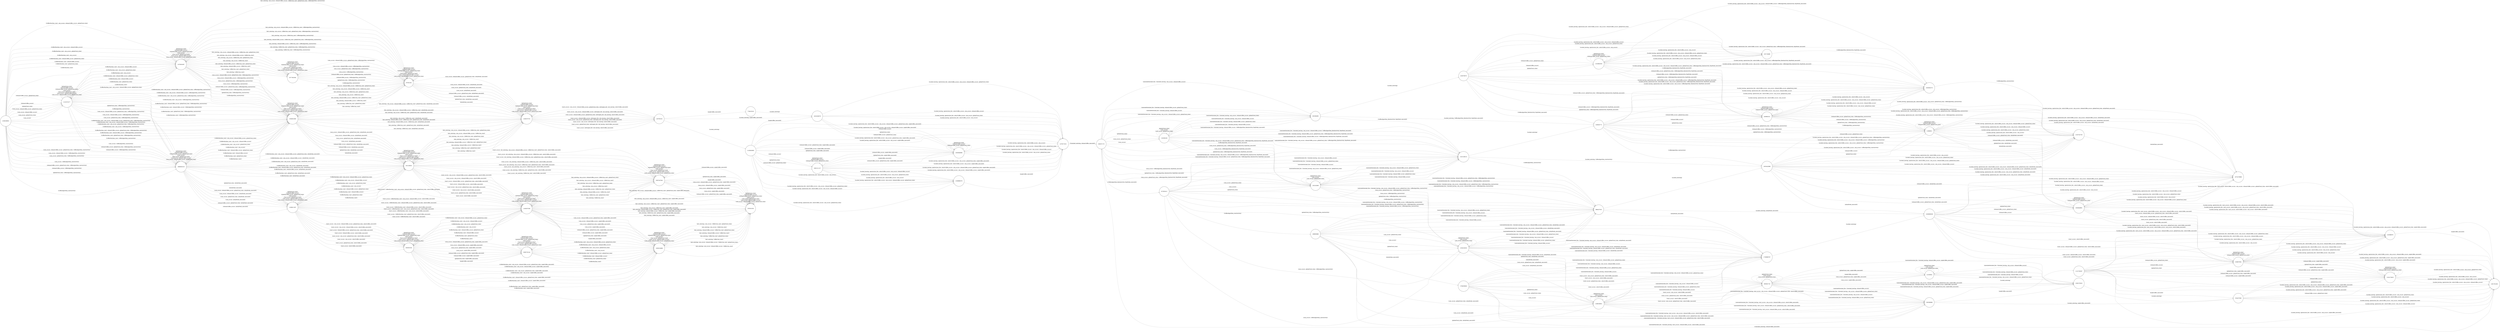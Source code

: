 digraph {
	rankdir=LR;
	start=0;
	node [style="filled"]

	0 [fillcolor="#ffffff", size="10", shape="circle", fontcolor="black", label="1338339955"];
	1 [fillcolor="#ffffff", size="10", shape="circle", fontcolor="black", label="1264631800"];
	2 [fillcolor="#ffffff", size="10", shape="circle", fontcolor="black", label="1076591687"];
	3 [fillcolor="#ffffff", size="10", shape="circle", fontcolor="black", label="1860650219"];
	4 [fillcolor="#ffffff", size="10", shape="circle", fontcolor="black", label="2123374277"];
	5 [fillcolor="#ffffff", size="10", shape="circle", fontcolor="black", label="1458470755"];
	6 [fillcolor="#ffffff", size="10", shape="circle", fontcolor="black", label="97055193"];
	7 [fillcolor="#ffffff", size="10", shape="circle", fontcolor="black", label="331316623"];
	8 [fillcolor="#ffffff", size="10", shape="circle", fontcolor="black", label="2077592384"];
	9 [fillcolor="#ffffff", size="10", shape="circle", fontcolor="black", label="1180911597"];
	10 [fillcolor="#ffffff", size="10", shape="circle", fontcolor="black", label="126765533"];
	11 [fillcolor="#ffffff", size="10", shape="circle", fontcolor="black", label="2067047843"];
	12 [fillcolor="#ffffff", size="10", shape="circle", fontcolor="black", label="1180297508"];
	13 [fillcolor="#ffffff", size="10", shape="circle", fontcolor="black", label="845620184"];
	14 [fillcolor="#ffffff", size="10", shape="circle", fontcolor="black", label="1631626079"];
	15 [fillcolor="#ffffff", size="10", shape="circle", fontcolor="black", label="1145845665"];
	16 [fillcolor="#ffffff", size="10", shape="circle", fontcolor="black", label="776422018"];
	17 [fillcolor="#ffffff", size="10", shape="circle", fontcolor="black", label="320541454"];
	18 [fillcolor="#ffffff", size="10", shape="circle", fontcolor="black", label="1859254968"];
	19 [fillcolor="#ffffff", size="10", shape="circle", fontcolor="black", label="2006733144"];
	20 [fillcolor="#ffffff", size="10", shape="circle", fontcolor="black", label="1479272551"];
	21 [fillcolor="#ffffff", size="10", shape="circle", fontcolor="black", label="1003948069"];
	22 [fillcolor="#ffffff", size="10", shape="circle", fontcolor="black", label="1358869378"];
	23 [fillcolor="#ffffff", size="10", shape="circle", fontcolor="black", label="1991511137"];
	24 [fillcolor="#ffffff", size="10", shape="circle", fontcolor="black", label="340337170"];
	25 [fillcolor="#ffffff", size="10", shape="circle", fontcolor="black", label="1422149215"];
	26 [fillcolor="#ffffff", size="10", shape="circle", fontcolor="black", label="262394095"];
	27 [fillcolor="#ffffff", size="10", shape="circle", fontcolor="black", label="130128296"];
	28 [fillcolor="#ffffff", size="10", shape="circle", fontcolor="black", label="118338100"];
	29 [fillcolor="#ffffff", size="10", shape="circle", fontcolor="black", label="327935411"];
	30 [fillcolor="#ffffff", size="10", shape="circle", fontcolor="black", label="1635442886"];
	31 [fillcolor="#ffffff", size="10", shape="circle", fontcolor="black", label="328040775"];
	32 [fillcolor="#ffffff", size="10", shape="circle", fontcolor="black", label="966437910"];
	33 [fillcolor="#ffffff", size="10", shape="circle", fontcolor="black", label="432676078"];
	34 [fillcolor="#ffffff", size="10", shape="circle", fontcolor="black", label="1204318325"];
	35 [fillcolor="#ffffff", size="10", shape="circle", fontcolor="black", label="196900986"];
	36 [fillcolor="#ffffff", size="10", shape="circle", fontcolor="black", label="1975479968"];
	37 [fillcolor="#ffffff", size="10", shape="circle", fontcolor="black", label="1319743730"];
	38 [fillcolor="#ffffff", size="10", shape="circle", fontcolor="black", label="1630949961"];
	39 [fillcolor="#ffffff", size="10", shape="circle", fontcolor="black", label="11806921"];
	40 [fillcolor="#ffffff", size="10", shape="circle", fontcolor="black", label="1036066509"];
	41 [fillcolor="#ffffff", size="10", shape="circle", fontcolor="black", label="1928382372"];
	42 [fillcolor="#ffffff", size="10", shape="circle", fontcolor="black", label="450993231"];
	43 [fillcolor="#ffffff", size="10", shape="circle", fontcolor="black", label="1756699767"];
	44 [fillcolor="#ffffff", size="10", shape="circle", fontcolor="black", label="102719489"];
	45 [fillcolor="#ffffff", size="10", shape="circle", fontcolor="black", label="1533692050"];
	46 [fillcolor="#ffffff", size="10", shape="circle", fontcolor="black", label="1296359631"];
	47 [fillcolor="#ffffff", size="10", shape="circle", fontcolor="black", label="1794058843"];
	48 [fillcolor="#ffffff", size="10", shape="circle", fontcolor="black", label="143366976"];
	49 [fillcolor="#ffffff", size="10", shape="circle", fontcolor="black", label="250607604"];
	50 [fillcolor="#ffffff", size="10", shape="circle", fontcolor="black", label="285380689"];
	51 [fillcolor="#ffffff", size="10", shape="circle", fontcolor="black", label="395942718"];
	52 [fillcolor="#ffffff", size="10", shape="circle", fontcolor="black", label="1291761302"];
	53 [fillcolor="#ffffff", size="10", shape="circle", fontcolor="black", label="1524178453"];
	54 [fillcolor="#ffffff", size="10", shape="circle", fontcolor="black", label="354437949"];
	55 [fillcolor="#ffffff", size="10", shape="circle", fontcolor="black", label="1131763587"];
	56 [fillcolor="#ffffff", size="10", shape="circle", fontcolor="black", label="1593278335"];
	57 [fillcolor="#ffffff", size="10", shape="circle", fontcolor="black", label="12250634"];

	0 -> 1 [penwidth="1", color="#aaaaaa", style="solid", label="[CoffeeMachine_start, coin_occurs, releaseCoffee_occurs, globalClock_ticks, CoffeeAlgorithm_startActivity]"];
	0 -> 2 [penwidth="1", color="#aaaaaa", style="solid", label="[CoffeeMachine_start, coin_occurs, releaseCoffee_occurs, globalClock_ticks]"];
	0 -> 1 [penwidth="1", color="#aaaaaa", style="solid", label="[CoffeeMachine_start, coin_occurs, releaseCoffee_occurs, CoffeeAlgorithm_startActivity]"];
	0 -> 2 [penwidth="1", color="#aaaaaa", style="solid", label="[CoffeeMachine_start, coin_occurs, releaseCoffee_occurs]"];
	0 -> 1 [penwidth="1", color="#aaaaaa", style="solid", label="[CoffeeMachine_start, coin_occurs, globalClock_ticks, CoffeeAlgorithm_startActivity]"];
	0 -> 2 [penwidth="1", color="#aaaaaa", style="solid", label="[CoffeeMachine_start, coin_occurs, globalClock_ticks]"];
	0 -> 1 [penwidth="1", color="#aaaaaa", style="solid", label="[CoffeeMachine_start, coin_occurs, CoffeeAlgorithm_startActivity]"];
	0 -> 2 [penwidth="1", color="#aaaaaa", style="solid", label="[CoffeeMachine_start, coin_occurs]"];
	0 -> 1 [penwidth="1", color="#aaaaaa", style="solid", label="[CoffeeMachine_start, releaseCoffee_occurs, globalClock_ticks, CoffeeAlgorithm_startActivity]"];
	0 -> 2 [penwidth="1", color="#aaaaaa", style="solid", label="[CoffeeMachine_start, releaseCoffee_occurs, globalClock_ticks]"];
	0 -> 1 [penwidth="1", color="#aaaaaa", style="solid", label="[CoffeeMachine_start, releaseCoffee_occurs, CoffeeAlgorithm_startActivity]"];
	0 -> 2 [penwidth="1", color="#aaaaaa", style="solid", label="[CoffeeMachine_start, releaseCoffee_occurs]"];
	0 -> 1 [penwidth="1", color="#aaaaaa", style="solid", label="[CoffeeMachine_start, globalClock_ticks, CoffeeAlgorithm_startActivity]"];
	0 -> 2 [penwidth="1", color="#aaaaaa", style="solid", label="[CoffeeMachine_start, globalClock_ticks]"];
	0 -> 1 [penwidth="1", color="#aaaaaa", style="solid", label="[CoffeeMachine_start, CoffeeAlgorithm_startActivity]"];
	0 -> 2 [penwidth="1", color="#aaaaaa", style="solid", label="[CoffeeMachine_start]"];
	0 -> 3 [penwidth="1", color="#aaaaaa", style="solid", label="[coin_occurs, releaseCoffee_occurs, globalClock_ticks, CoffeeAlgorithm_startActivity]"];
	0 -> 4 [penwidth="1", color="#aaaaaa", style="solid", label="[coin_occurs, releaseCoffee_occurs, globalClock_ticks]"];
	0 -> 3 [penwidth="1", color="#aaaaaa", style="solid", label="[coin_occurs, releaseCoffee_occurs, CoffeeAlgorithm_startActivity]"];
	0 -> 4 [penwidth="1", color="#aaaaaa", style="solid", label="[coin_occurs, releaseCoffee_occurs]"];
	0 -> 3 [penwidth="1", color="#aaaaaa", style="solid", label="[coin_occurs, globalClock_ticks, CoffeeAlgorithm_startActivity]"];
	0 -> 4 [penwidth="1", color="#aaaaaa", style="solid", label="[coin_occurs, globalClock_ticks]"];
	0 -> 3 [penwidth="1", color="#aaaaaa", style="solid", label="[coin_occurs, CoffeeAlgorithm_startActivity]"];
	0 -> 4 [penwidth="1", color="#aaaaaa", style="solid", label="[coin_occurs]"];
	0 -> 3 [penwidth="1", color="#aaaaaa", style="solid", label="[releaseCoffee_occurs, globalClock_ticks, CoffeeAlgorithm_startActivity]"];
	0 -> 4 [penwidth="1", color="#aaaaaa", style="solid", label="[releaseCoffee_occurs, globalClock_ticks]"];
	0 -> 3 [penwidth="1", color="#aaaaaa", style="solid", label="[releaseCoffee_occurs, CoffeeAlgorithm_startActivity]"];
	0 -> 4 [penwidth="1", color="#aaaaaa", style="solid", label="[releaseCoffee_occurs]"];
	0 -> 3 [penwidth="1", color="#aaaaaa", style="solid", label="[globalClock_ticks, CoffeeAlgorithm_startActivity]"];
	0 -> 4 [penwidth="1", color="#aaaaaa", style="solid", label="[globalClock_ticks]"];
	0 -> 3 [penwidth="1", color="#aaaaaa", style="solid", label="[CoffeeAlgorithm_startActivity]"];
	1 -> 5 [penwidth="1", color="#aaaaaa", style="solid", label="[init_entering, coin_occurs, releaseCoffee_occurs, CoffeeCoin_start, globalClock_ticks, initialNode_executeIt]"];
	1 -> 6 [penwidth="1", color="#aaaaaa", style="solid", label="[init_entering, coin_occurs, releaseCoffee_occurs, CoffeeCoin_start, globalClock_ticks]"];
	1 -> 5 [penwidth="1", color="#aaaaaa", style="solid", label="[init_entering, coin_occurs, releaseCoffee_occurs, CoffeeCoin_start, initialNode_executeIt]"];
	1 -> 6 [penwidth="1", color="#aaaaaa", style="solid", label="[init_entering, coin_occurs, releaseCoffee_occurs, CoffeeCoin_start]"];
	1 -> 5 [penwidth="1", color="#aaaaaa", style="solid", label="[init_entering, coin_occurs, CoffeeCoin_start, globalClock_ticks, initialNode_executeIt]"];
	1 -> 6 [penwidth="1", color="#aaaaaa", style="solid", label="[init_entering, coin_occurs, CoffeeCoin_start, globalClock_ticks]"];
	1 -> 5 [penwidth="1", color="#aaaaaa", style="solid", label="[init_entering, coin_occurs, CoffeeCoin_start, initialNode_executeIt]"];
	1 -> 6 [penwidth="1", color="#aaaaaa", style="solid", label="[init_entering, coin_occurs, CoffeeCoin_start]"];
	1 -> 5 [penwidth="1", color="#aaaaaa", style="solid", label="[init_entering, releaseCoffee_occurs, CoffeeCoin_start, globalClock_ticks, initialNode_executeIt]"];
	1 -> 6 [penwidth="1", color="#aaaaaa", style="solid", label="[init_entering, releaseCoffee_occurs, CoffeeCoin_start, globalClock_ticks]"];
	1 -> 5 [penwidth="1", color="#aaaaaa", style="solid", label="[init_entering, releaseCoffee_occurs, CoffeeCoin_start, initialNode_executeIt]"];
	1 -> 6 [penwidth="1", color="#aaaaaa", style="solid", label="[init_entering, releaseCoffee_occurs, CoffeeCoin_start]"];
	1 -> 5 [penwidth="1", color="#aaaaaa", style="solid", label="[init_entering, CoffeeCoin_start, globalClock_ticks, initialNode_executeIt]"];
	1 -> 6 [penwidth="1", color="#aaaaaa", style="solid", label="[init_entering, CoffeeCoin_start, globalClock_ticks]"];
	1 -> 5 [penwidth="1", color="#aaaaaa", style="solid", label="[init_entering, CoffeeCoin_start, initialNode_executeIt]"];
	1 -> 6 [penwidth="1", color="#aaaaaa", style="solid", label="[init_entering, CoffeeCoin_start]"];
	1 -> 7 [penwidth="1", color="#aaaaaa", style="solid", label="[coin_occurs, releaseCoffee_occurs, globalClock_ticks, initialNode_executeIt]"];
	1 -> 1 [penwidth="1", color="#aaaaaa", style="solid", label="[coin_occurs, releaseCoffee_occurs, globalClock_ticks]"];
	1 -> 7 [penwidth="1", color="#aaaaaa", style="solid", label="[coin_occurs, releaseCoffee_occurs, initialNode_executeIt]"];
	1 -> 1 [penwidth="1", color="#aaaaaa", style="solid", label="[coin_occurs, releaseCoffee_occurs]"];
	1 -> 7 [penwidth="1", color="#aaaaaa", style="solid", label="[coin_occurs, globalClock_ticks, initialNode_executeIt]"];
	1 -> 1 [penwidth="1", color="#aaaaaa", style="solid", label="[coin_occurs, globalClock_ticks]"];
	1 -> 7 [penwidth="1", color="#aaaaaa", style="solid", label="[coin_occurs, initialNode_executeIt]"];
	1 -> 1 [penwidth="1", color="#aaaaaa", style="solid", label="[coin_occurs]"];
	1 -> 7 [penwidth="1", color="#aaaaaa", style="solid", label="[releaseCoffee_occurs, globalClock_ticks, initialNode_executeIt]"];
	1 -> 1 [penwidth="1", color="#aaaaaa", style="solid", label="[releaseCoffee_occurs, globalClock_ticks]"];
	1 -> 7 [penwidth="1", color="#aaaaaa", style="solid", label="[releaseCoffee_occurs, initialNode_executeIt]"];
	1 -> 1 [penwidth="1", color="#aaaaaa", style="solid", label="[releaseCoffee_occurs]"];
	1 -> 7 [penwidth="1", color="#aaaaaa", style="solid", label="[globalClock_ticks, initialNode_executeIt]"];
	1 -> 1 [penwidth="1", color="#aaaaaa", style="solid", label="[globalClock_ticks]"];
	1 -> 7 [penwidth="1", color="#aaaaaa", style="solid", label="[initialNode_executeIt]"];
	2 -> 6 [penwidth="1", color="#aaaaaa", style="solid", label="[init_entering, coin_occurs, releaseCoffee_occurs, CoffeeCoin_start, globalClock_ticks, CoffeeAlgorithm_startActivity]"];
	2 -> 8 [penwidth="1", color="#aaaaaa", style="solid", label="[init_entering, coin_occurs, releaseCoffee_occurs, CoffeeCoin_start, globalClock_ticks]"];
	2 -> 6 [penwidth="1", color="#aaaaaa", style="solid", label="[init_entering, coin_occurs, releaseCoffee_occurs, CoffeeCoin_start, CoffeeAlgorithm_startActivity]"];
	2 -> 8 [penwidth="1", color="#aaaaaa", style="solid", label="[init_entering, coin_occurs, releaseCoffee_occurs, CoffeeCoin_start]"];
	2 -> 6 [penwidth="1", color="#aaaaaa", style="solid", label="[init_entering, coin_occurs, CoffeeCoin_start, globalClock_ticks, CoffeeAlgorithm_startActivity]"];
	2 -> 8 [penwidth="1", color="#aaaaaa", style="solid", label="[init_entering, coin_occurs, CoffeeCoin_start, globalClock_ticks]"];
	2 -> 6 [penwidth="1", color="#aaaaaa", style="solid", label="[init_entering, coin_occurs, CoffeeCoin_start, CoffeeAlgorithm_startActivity]"];
	2 -> 8 [penwidth="1", color="#aaaaaa", style="solid", label="[init_entering, coin_occurs, CoffeeCoin_start]"];
	2 -> 6 [penwidth="1", color="#aaaaaa", style="solid", label="[init_entering, releaseCoffee_occurs, CoffeeCoin_start, globalClock_ticks, CoffeeAlgorithm_startActivity]"];
	2 -> 8 [penwidth="1", color="#aaaaaa", style="solid", label="[init_entering, releaseCoffee_occurs, CoffeeCoin_start, globalClock_ticks]"];
	2 -> 6 [penwidth="1", color="#aaaaaa", style="solid", label="[init_entering, releaseCoffee_occurs, CoffeeCoin_start, CoffeeAlgorithm_startActivity]"];
	2 -> 8 [penwidth="1", color="#aaaaaa", style="solid", label="[init_entering, releaseCoffee_occurs, CoffeeCoin_start]"];
	2 -> 6 [penwidth="1", color="#aaaaaa", style="solid", label="[init_entering, CoffeeCoin_start, globalClock_ticks, CoffeeAlgorithm_startActivity]"];
	2 -> 8 [penwidth="1", color="#aaaaaa", style="solid", label="[init_entering, CoffeeCoin_start, globalClock_ticks]"];
	2 -> 6 [penwidth="1", color="#aaaaaa", style="solid", label="[init_entering, CoffeeCoin_start, CoffeeAlgorithm_startActivity]"];
	2 -> 8 [penwidth="1", color="#aaaaaa", style="solid", label="[init_entering, CoffeeCoin_start]"];
	2 -> 1 [penwidth="1", color="#aaaaaa", style="solid", label="[coin_occurs, releaseCoffee_occurs, globalClock_ticks, CoffeeAlgorithm_startActivity]"];
	2 -> 2 [penwidth="1", color="#aaaaaa", style="solid", label="[coin_occurs, releaseCoffee_occurs, globalClock_ticks]"];
	2 -> 1 [penwidth="1", color="#aaaaaa", style="solid", label="[coin_occurs, releaseCoffee_occurs, CoffeeAlgorithm_startActivity]"];
	2 -> 2 [penwidth="1", color="#aaaaaa", style="solid", label="[coin_occurs, releaseCoffee_occurs]"];
	2 -> 1 [penwidth="1", color="#aaaaaa", style="solid", label="[coin_occurs, globalClock_ticks, CoffeeAlgorithm_startActivity]"];
	2 -> 2 [penwidth="1", color="#aaaaaa", style="solid", label="[coin_occurs, globalClock_ticks]"];
	2 -> 1 [penwidth="1", color="#aaaaaa", style="solid", label="[coin_occurs, CoffeeAlgorithm_startActivity]"];
	2 -> 2 [penwidth="1", color="#aaaaaa", style="solid", label="[coin_occurs]"];
	2 -> 1 [penwidth="1", color="#aaaaaa", style="solid", label="[releaseCoffee_occurs, globalClock_ticks, CoffeeAlgorithm_startActivity]"];
	2 -> 2 [penwidth="1", color="#aaaaaa", style="solid", label="[releaseCoffee_occurs, globalClock_ticks]"];
	2 -> 1 [penwidth="1", color="#aaaaaa", style="solid", label="[releaseCoffee_occurs, CoffeeAlgorithm_startActivity]"];
	2 -> 2 [penwidth="1", color="#aaaaaa", style="solid", label="[releaseCoffee_occurs]"];
	2 -> 1 [penwidth="1", color="#aaaaaa", style="solid", label="[globalClock_ticks, CoffeeAlgorithm_startActivity]"];
	2 -> 2 [penwidth="1", color="#aaaaaa", style="solid", label="[globalClock_ticks]"];
	2 -> 1 [penwidth="1", color="#aaaaaa", style="solid", label="[CoffeeAlgorithm_startActivity]"];
	3 -> 7 [penwidth="1", color="#aaaaaa", style="solid", label="[CoffeeMachine_start, coin_occurs, releaseCoffee_occurs, globalClock_ticks, initialNode_executeIt]"];
	3 -> 1 [penwidth="1", color="#aaaaaa", style="solid", label="[CoffeeMachine_start, coin_occurs, releaseCoffee_occurs, globalClock_ticks]"];
	3 -> 7 [penwidth="1", color="#aaaaaa", style="solid", label="[CoffeeMachine_start, coin_occurs, releaseCoffee_occurs, initialNode_executeIt]"];
	3 -> 1 [penwidth="1", color="#aaaaaa", style="solid", label="[CoffeeMachine_start, coin_occurs, releaseCoffee_occurs]"];
	3 -> 7 [penwidth="1", color="#aaaaaa", style="solid", label="[CoffeeMachine_start, coin_occurs, globalClock_ticks, initialNode_executeIt]"];
	3 -> 1 [penwidth="1", color="#aaaaaa", style="solid", label="[CoffeeMachine_start, coin_occurs, globalClock_ticks]"];
	3 -> 7 [penwidth="1", color="#aaaaaa", style="solid", label="[CoffeeMachine_start, coin_occurs, initialNode_executeIt]"];
	3 -> 1 [penwidth="1", color="#aaaaaa", style="solid", label="[CoffeeMachine_start, coin_occurs]"];
	3 -> 7 [penwidth="1", color="#aaaaaa", style="solid", label="[CoffeeMachine_start, releaseCoffee_occurs, globalClock_ticks, initialNode_executeIt]"];
	3 -> 1 [penwidth="1", color="#aaaaaa", style="solid", label="[CoffeeMachine_start, releaseCoffee_occurs, globalClock_ticks]"];
	3 -> 7 [penwidth="1", color="#aaaaaa", style="solid", label="[CoffeeMachine_start, releaseCoffee_occurs, initialNode_executeIt]"];
	3 -> 1 [penwidth="1", color="#aaaaaa", style="solid", label="[CoffeeMachine_start, releaseCoffee_occurs]"];
	3 -> 7 [penwidth="1", color="#aaaaaa", style="solid", label="[CoffeeMachine_start, globalClock_ticks, initialNode_executeIt]"];
	3 -> 1 [penwidth="1", color="#aaaaaa", style="solid", label="[CoffeeMachine_start, globalClock_ticks]"];
	3 -> 7 [penwidth="1", color="#aaaaaa", style="solid", label="[CoffeeMachine_start, initialNode_executeIt]"];
	3 -> 1 [penwidth="1", color="#aaaaaa", style="solid", label="[CoffeeMachine_start]"];
	3 -> 9 [penwidth="1", color="#aaaaaa", style="solid", label="[coin_occurs, releaseCoffee_occurs, globalClock_ticks, initialNode_executeIt]"];
	3 -> 3 [penwidth="1", color="#aaaaaa", style="solid", label="[coin_occurs, releaseCoffee_occurs, globalClock_ticks]"];
	3 -> 9 [penwidth="1", color="#aaaaaa", style="solid", label="[coin_occurs, releaseCoffee_occurs, initialNode_executeIt]"];
	3 -> 3 [penwidth="1", color="#aaaaaa", style="solid", label="[coin_occurs, releaseCoffee_occurs]"];
	3 -> 9 [penwidth="1", color="#aaaaaa", style="solid", label="[coin_occurs, globalClock_ticks, initialNode_executeIt]"];
	3 -> 3 [penwidth="1", color="#aaaaaa", style="solid", label="[coin_occurs, globalClock_ticks]"];
	3 -> 9 [penwidth="1", color="#aaaaaa", style="solid", label="[coin_occurs, initialNode_executeIt]"];
	3 -> 3 [penwidth="1", color="#aaaaaa", style="solid", label="[coin_occurs]"];
	3 -> 9 [penwidth="1", color="#aaaaaa", style="solid", label="[releaseCoffee_occurs, globalClock_ticks, initialNode_executeIt]"];
	3 -> 3 [penwidth="1", color="#aaaaaa", style="solid", label="[releaseCoffee_occurs, globalClock_ticks]"];
	3 -> 9 [penwidth="1", color="#aaaaaa", style="solid", label="[releaseCoffee_occurs, initialNode_executeIt]"];
	3 -> 3 [penwidth="1", color="#aaaaaa", style="solid", label="[releaseCoffee_occurs]"];
	3 -> 9 [penwidth="1", color="#aaaaaa", style="solid", label="[globalClock_ticks, initialNode_executeIt]"];
	3 -> 3 [penwidth="1", color="#aaaaaa", style="solid", label="[globalClock_ticks]"];
	3 -> 9 [penwidth="1", color="#aaaaaa", style="solid", label="[initialNode_executeIt]"];
	4 -> 1 [penwidth="1", color="#aaaaaa", style="solid", label="[CoffeeMachine_start, coin_occurs, releaseCoffee_occurs, globalClock_ticks, CoffeeAlgorithm_startActivity]"];
	4 -> 2 [penwidth="1", color="#aaaaaa", style="solid", label="[CoffeeMachine_start, coin_occurs, releaseCoffee_occurs, globalClock_ticks]"];
	4 -> 1 [penwidth="1", color="#aaaaaa", style="solid", label="[CoffeeMachine_start, coin_occurs, releaseCoffee_occurs, CoffeeAlgorithm_startActivity]"];
	4 -> 2 [penwidth="1", color="#aaaaaa", style="solid", label="[CoffeeMachine_start, coin_occurs, releaseCoffee_occurs]"];
	4 -> 1 [penwidth="1", color="#aaaaaa", style="solid", label="[CoffeeMachine_start, coin_occurs, globalClock_ticks, CoffeeAlgorithm_startActivity]"];
	4 -> 2 [penwidth="1", color="#aaaaaa", style="solid", label="[CoffeeMachine_start, coin_occurs, globalClock_ticks]"];
	4 -> 1 [penwidth="1", color="#aaaaaa", style="solid", label="[CoffeeMachine_start, coin_occurs, CoffeeAlgorithm_startActivity]"];
	4 -> 2 [penwidth="1", color="#aaaaaa", style="solid", label="[CoffeeMachine_start, coin_occurs]"];
	4 -> 1 [penwidth="1", color="#aaaaaa", style="solid", label="[CoffeeMachine_start, releaseCoffee_occurs, globalClock_ticks, CoffeeAlgorithm_startActivity]"];
	4 -> 2 [penwidth="1", color="#aaaaaa", style="solid", label="[CoffeeMachine_start, releaseCoffee_occurs, globalClock_ticks]"];
	4 -> 1 [penwidth="1", color="#aaaaaa", style="solid", label="[CoffeeMachine_start, releaseCoffee_occurs, CoffeeAlgorithm_startActivity]"];
	4 -> 2 [penwidth="1", color="#aaaaaa", style="solid", label="[CoffeeMachine_start, releaseCoffee_occurs]"];
	4 -> 1 [penwidth="1", color="#aaaaaa", style="solid", label="[CoffeeMachine_start, globalClock_ticks, CoffeeAlgorithm_startActivity]"];
	4 -> 2 [penwidth="1", color="#aaaaaa", style="solid", label="[CoffeeMachine_start, globalClock_ticks]"];
	4 -> 1 [penwidth="1", color="#aaaaaa", style="solid", label="[CoffeeMachine_start, CoffeeAlgorithm_startActivity]"];
	4 -> 2 [penwidth="1", color="#aaaaaa", style="solid", label="[CoffeeMachine_start]"];
	4 -> 3 [penwidth="1", color="#aaaaaa", style="solid", label="[coin_occurs, releaseCoffee_occurs, globalClock_ticks, CoffeeAlgorithm_startActivity]"];
	4 -> 4 [penwidth="1", color="#aaaaaa", style="solid", label="[coin_occurs, releaseCoffee_occurs, globalClock_ticks]"];
	4 -> 3 [penwidth="1", color="#aaaaaa", style="solid", label="[coin_occurs, releaseCoffee_occurs, CoffeeAlgorithm_startActivity]"];
	4 -> 4 [penwidth="1", color="#aaaaaa", style="solid", label="[coin_occurs, releaseCoffee_occurs]"];
	4 -> 3 [penwidth="1", color="#aaaaaa", style="solid", label="[coin_occurs, globalClock_ticks, CoffeeAlgorithm_startActivity]"];
	4 -> 4 [penwidth="1", color="#aaaaaa", style="solid", label="[coin_occurs, globalClock_ticks]"];
	4 -> 3 [penwidth="1", color="#aaaaaa", style="solid", label="[coin_occurs, CoffeeAlgorithm_startActivity]"];
	4 -> 4 [penwidth="1", color="#aaaaaa", style="solid", label="[coin_occurs]"];
	4 -> 3 [penwidth="1", color="#aaaaaa", style="solid", label="[releaseCoffee_occurs, globalClock_ticks, CoffeeAlgorithm_startActivity]"];
	4 -> 4 [penwidth="1", color="#aaaaaa", style="solid", label="[releaseCoffee_occurs, globalClock_ticks]"];
	4 -> 3 [penwidth="1", color="#aaaaaa", style="solid", label="[releaseCoffee_occurs, CoffeeAlgorithm_startActivity]"];
	4 -> 4 [penwidth="1", color="#aaaaaa", style="solid", label="[releaseCoffee_occurs]"];
	4 -> 3 [penwidth="1", color="#aaaaaa", style="solid", label="[globalClock_ticks, CoffeeAlgorithm_startActivity]"];
	4 -> 4 [penwidth="1", color="#aaaaaa", style="solid", label="[globalClock_ticks]"];
	4 -> 3 [penwidth="1", color="#aaaaaa", style="solid", label="[CoffeeAlgorithm_startActivity]"];
	5 -> 10 [penwidth="1", color="#aaaaaa", style="solid", label="[start_occurs, coin_occurs, releaseCoffee_occurs, globalClock_ticks, inittoopen_fire, init_leaving, selectCoffee_executeIt]"];
	5 -> 10 [penwidth="1", color="#aaaaaa", style="solid", label="[start_occurs, coin_occurs, releaseCoffee_occurs, inittoopen_fire, init_leaving, selectCoffee_executeIt]"];
	5 -> 10 [penwidth="1", color="#aaaaaa", style="solid", label="[start_occurs, releaseCoffee_occurs, globalClock_ticks, inittoopen_fire, init_leaving, selectCoffee_executeIt]"];
	5 -> 10 [penwidth="1", color="#aaaaaa", style="solid", label="[start_occurs, releaseCoffee_occurs, inittoopen_fire, init_leaving, selectCoffee_executeIt]"];
	5 -> 10 [penwidth="1", color="#aaaaaa", style="solid", label="[start_occurs, coin_occurs, globalClock_ticks, inittoopen_fire, init_leaving, selectCoffee_executeIt]"];
	5 -> 10 [penwidth="1", color="#aaaaaa", style="solid", label="[start_occurs, coin_occurs, inittoopen_fire, init_leaving, selectCoffee_executeIt]"];
	5 -> 10 [penwidth="1", color="#aaaaaa", style="solid", label="[start_occurs, globalClock_ticks, inittoopen_fire, init_leaving, selectCoffee_executeIt]"];
	5 -> 10 [penwidth="1", color="#aaaaaa", style="solid", label="[start_occurs, inittoopen_fire, init_leaving, selectCoffee_executeIt]"];
	5 -> 5 [penwidth="1", color="#aaaaaa", style="solid", label="[coin_occurs, releaseCoffee_occurs, globalClock_ticks]"];
	5 -> 5 [penwidth="1", color="#aaaaaa", style="solid", label="[coin_occurs, releaseCoffee_occurs]"];
	5 -> 5 [penwidth="1", color="#aaaaaa", style="solid", label="[coin_occurs, globalClock_ticks]"];
	5 -> 5 [penwidth="1", color="#aaaaaa", style="solid", label="[coin_occurs]"];
	5 -> 5 [penwidth="1", color="#aaaaaa", style="solid", label="[releaseCoffee_occurs, globalClock_ticks]"];
	5 -> 5 [penwidth="1", color="#aaaaaa", style="solid", label="[releaseCoffee_occurs]"];
	5 -> 5 [penwidth="1", color="#aaaaaa", style="solid", label="[globalClock_ticks]"];
	6 -> 5 [penwidth="1", color="#aaaaaa", style="solid", label="[coin_occurs, releaseCoffee_occurs, globalClock_ticks, initialNode_executeIt]"];
	6 -> 6 [penwidth="1", color="#aaaaaa", style="solid", label="[coin_occurs, releaseCoffee_occurs, globalClock_ticks]"];
	6 -> 5 [penwidth="1", color="#aaaaaa", style="solid", label="[coin_occurs, releaseCoffee_occurs, initialNode_executeIt]"];
	6 -> 6 [penwidth="1", color="#aaaaaa", style="solid", label="[coin_occurs, releaseCoffee_occurs]"];
	6 -> 5 [penwidth="1", color="#aaaaaa", style="solid", label="[coin_occurs, globalClock_ticks, initialNode_executeIt]"];
	6 -> 6 [penwidth="1", color="#aaaaaa", style="solid", label="[coin_occurs, globalClock_ticks]"];
	6 -> 5 [penwidth="1", color="#aaaaaa", style="solid", label="[coin_occurs, initialNode_executeIt]"];
	6 -> 6 [penwidth="1", color="#aaaaaa", style="solid", label="[coin_occurs]"];
	6 -> 5 [penwidth="1", color="#aaaaaa", style="solid", label="[releaseCoffee_occurs, globalClock_ticks, initialNode_executeIt]"];
	6 -> 6 [penwidth="1", color="#aaaaaa", style="solid", label="[releaseCoffee_occurs, globalClock_ticks]"];
	6 -> 5 [penwidth="1", color="#aaaaaa", style="solid", label="[releaseCoffee_occurs, initialNode_executeIt]"];
	6 -> 6 [penwidth="1", color="#aaaaaa", style="solid", label="[releaseCoffee_occurs]"];
	6 -> 5 [penwidth="1", color="#aaaaaa", style="solid", label="[globalClock_ticks, initialNode_executeIt]"];
	6 -> 6 [penwidth="1", color="#aaaaaa", style="solid", label="[globalClock_ticks]"];
	6 -> 5 [penwidth="1", color="#aaaaaa", style="solid", label="[initialNode_executeIt]"];
	7 -> 11 [penwidth="1", color="#aaaaaa", style="solid", label="[start_occurs, init_entering, coin_occurs, releaseCoffee_occurs, CoffeeCoin_start, globalClock_ticks, selectCoffee_executeIt]"];
	7 -> 11 [penwidth="1", color="#aaaaaa", style="solid", label="[start_occurs, init_entering, coin_occurs, releaseCoffee_occurs, CoffeeCoin_start, selectCoffee_executeIt]"];
	7 -> 11 [penwidth="1", color="#aaaaaa", style="solid", label="[start_occurs, init_entering, releaseCoffee_occurs, CoffeeCoin_start, globalClock_ticks, selectCoffee_executeIt]"];
	7 -> 11 [penwidth="1", color="#aaaaaa", style="solid", label="[start_occurs, init_entering, releaseCoffee_occurs, CoffeeCoin_start, selectCoffee_executeIt]"];
	7 -> 11 [penwidth="1", color="#aaaaaa", style="solid", label="[start_occurs, init_entering, coin_occurs, CoffeeCoin_start, globalClock_ticks, selectCoffee_executeIt]"];
	7 -> 11 [penwidth="1", color="#aaaaaa", style="solid", label="[start_occurs, init_entering, coin_occurs, CoffeeCoin_start, selectCoffee_executeIt]"];
	7 -> 11 [penwidth="1", color="#aaaaaa", style="solid", label="[start_occurs, init_entering, CoffeeCoin_start, globalClock_ticks, selectCoffee_executeIt]"];
	7 -> 11 [penwidth="1", color="#aaaaaa", style="solid", label="[start_occurs, init_entering, CoffeeCoin_start, selectCoffee_executeIt]"];
	7 -> 12 [penwidth="1", color="#aaaaaa", style="solid", label="[start_occurs, coin_occurs, releaseCoffee_occurs, globalClock_ticks, selectCoffee_executeIt]"];
	7 -> 12 [penwidth="1", color="#aaaaaa", style="solid", label="[start_occurs, coin_occurs, releaseCoffee_occurs, selectCoffee_executeIt]"];
	7 -> 12 [penwidth="1", color="#aaaaaa", style="solid", label="[start_occurs, releaseCoffee_occurs, globalClock_ticks, selectCoffee_executeIt]"];
	7 -> 12 [penwidth="1", color="#aaaaaa", style="solid", label="[start_occurs, releaseCoffee_occurs, selectCoffee_executeIt]"];
	7 -> 12 [penwidth="1", color="#aaaaaa", style="solid", label="[start_occurs, coin_occurs, globalClock_ticks, selectCoffee_executeIt]"];
	7 -> 12 [penwidth="1", color="#aaaaaa", style="solid", label="[start_occurs, coin_occurs, selectCoffee_executeIt]"];
	7 -> 12 [penwidth="1", color="#aaaaaa", style="solid", label="[start_occurs, globalClock_ticks, selectCoffee_executeIt]"];
	7 -> 12 [penwidth="1", color="#aaaaaa", style="solid", label="[start_occurs, selectCoffee_executeIt]"];
	7 -> 5 [penwidth="1", color="#aaaaaa", style="solid", label="[init_entering, coin_occurs, releaseCoffee_occurs, CoffeeCoin_start, globalClock_ticks]"];
	7 -> 5 [penwidth="1", color="#aaaaaa", style="solid", label="[init_entering, coin_occurs, releaseCoffee_occurs, CoffeeCoin_start]"];
	7 -> 5 [penwidth="1", color="#aaaaaa", style="solid", label="[init_entering, coin_occurs, CoffeeCoin_start, globalClock_ticks]"];
	7 -> 5 [penwidth="1", color="#aaaaaa", style="solid", label="[init_entering, coin_occurs, CoffeeCoin_start]"];
	7 -> 5 [penwidth="1", color="#aaaaaa", style="solid", label="[init_entering, releaseCoffee_occurs, CoffeeCoin_start, globalClock_ticks]"];
	7 -> 5 [penwidth="1", color="#aaaaaa", style="solid", label="[init_entering, releaseCoffee_occurs, CoffeeCoin_start]"];
	7 -> 5 [penwidth="1", color="#aaaaaa", style="solid", label="[init_entering, CoffeeCoin_start, globalClock_ticks]"];
	7 -> 5 [penwidth="1", color="#aaaaaa", style="solid", label="[init_entering, CoffeeCoin_start]"];
	7 -> 7 [penwidth="1", color="#aaaaaa", style="solid", label="[coin_occurs, releaseCoffee_occurs, globalClock_ticks]"];
	7 -> 7 [penwidth="1", color="#aaaaaa", style="solid", label="[coin_occurs, releaseCoffee_occurs]"];
	7 -> 7 [penwidth="1", color="#aaaaaa", style="solid", label="[coin_occurs, globalClock_ticks]"];
	7 -> 7 [penwidth="1", color="#aaaaaa", style="solid", label="[coin_occurs]"];
	7 -> 7 [penwidth="1", color="#aaaaaa", style="solid", label="[releaseCoffee_occurs, globalClock_ticks]"];
	7 -> 7 [penwidth="1", color="#aaaaaa", style="solid", label="[releaseCoffee_occurs]"];
	7 -> 7 [penwidth="1", color="#aaaaaa", style="solid", label="[globalClock_ticks]"];
	8 -> 6 [penwidth="1", color="#aaaaaa", style="solid", label="[coin_occurs, releaseCoffee_occurs, globalClock_ticks, CoffeeAlgorithm_startActivity]"];
	8 -> 8 [penwidth="1", color="#aaaaaa", style="solid", label="[coin_occurs, releaseCoffee_occurs, globalClock_ticks]"];
	8 -> 6 [penwidth="1", color="#aaaaaa", style="solid", label="[coin_occurs, releaseCoffee_occurs, CoffeeAlgorithm_startActivity]"];
	8 -> 8 [penwidth="1", color="#aaaaaa", style="solid", label="[coin_occurs, releaseCoffee_occurs]"];
	8 -> 6 [penwidth="1", color="#aaaaaa", style="solid", label="[coin_occurs, globalClock_ticks, CoffeeAlgorithm_startActivity]"];
	8 -> 8 [penwidth="1", color="#aaaaaa", style="solid", label="[coin_occurs, globalClock_ticks]"];
	8 -> 6 [penwidth="1", color="#aaaaaa", style="solid", label="[coin_occurs, CoffeeAlgorithm_startActivity]"];
	8 -> 8 [penwidth="1", color="#aaaaaa", style="solid", label="[coin_occurs]"];
	8 -> 6 [penwidth="1", color="#aaaaaa", style="solid", label="[releaseCoffee_occurs, globalClock_ticks, CoffeeAlgorithm_startActivity]"];
	8 -> 8 [penwidth="1", color="#aaaaaa", style="solid", label="[releaseCoffee_occurs, globalClock_ticks]"];
	8 -> 6 [penwidth="1", color="#aaaaaa", style="solid", label="[releaseCoffee_occurs, CoffeeAlgorithm_startActivity]"];
	8 -> 8 [penwidth="1", color="#aaaaaa", style="solid", label="[releaseCoffee_occurs]"];
	8 -> 6 [penwidth="1", color="#aaaaaa", style="solid", label="[globalClock_ticks, CoffeeAlgorithm_startActivity]"];
	8 -> 8 [penwidth="1", color="#aaaaaa", style="solid", label="[globalClock_ticks]"];
	8 -> 6 [penwidth="1", color="#aaaaaa", style="solid", label="[CoffeeAlgorithm_startActivity]"];
	9 -> 12 [penwidth="1", color="#aaaaaa", style="solid", label="[start_occurs, CoffeeMachine_start, coin_occurs, releaseCoffee_occurs, globalClock_ticks, selectCoffee_executeIt]"];
	9 -> 12 [penwidth="1", color="#aaaaaa", style="solid", label="[start_occurs, CoffeeMachine_start, coin_occurs, releaseCoffee_occurs, selectCoffee_executeIt]"];
	9 -> 12 [penwidth="1", color="#aaaaaa", style="solid", label="[start_occurs, CoffeeMachine_start, releaseCoffee_occurs, globalClock_ticks, selectCoffee_executeIt]"];
	9 -> 12 [penwidth="1", color="#aaaaaa", style="solid", label="[start_occurs, CoffeeMachine_start, releaseCoffee_occurs, selectCoffee_executeIt]"];
	9 -> 12 [penwidth="1", color="#aaaaaa", style="solid", label="[start_occurs, CoffeeMachine_start, coin_occurs, globalClock_ticks, selectCoffee_executeIt]"];
	9 -> 12 [penwidth="1", color="#aaaaaa", style="solid", label="[start_occurs, CoffeeMachine_start, coin_occurs, selectCoffee_executeIt]"];
	9 -> 12 [penwidth="1", color="#aaaaaa", style="solid", label="[start_occurs, CoffeeMachine_start, globalClock_ticks, selectCoffee_executeIt]"];
	9 -> 12 [penwidth="1", color="#aaaaaa", style="solid", label="[start_occurs, CoffeeMachine_start, selectCoffee_executeIt]"];
	9 -> 13 [penwidth="1", color="#aaaaaa", style="solid", label="[start_occurs, coin_occurs, releaseCoffee_occurs, globalClock_ticks, selectCoffee_executeIt]"];
	9 -> 13 [penwidth="1", color="#aaaaaa", style="solid", label="[start_occurs, coin_occurs, releaseCoffee_occurs, selectCoffee_executeIt]"];
	9 -> 13 [penwidth="1", color="#aaaaaa", style="solid", label="[start_occurs, releaseCoffee_occurs, globalClock_ticks, selectCoffee_executeIt]"];
	9 -> 13 [penwidth="1", color="#aaaaaa", style="solid", label="[start_occurs, releaseCoffee_occurs, selectCoffee_executeIt]"];
	9 -> 13 [penwidth="1", color="#aaaaaa", style="solid", label="[start_occurs, coin_occurs, globalClock_ticks, selectCoffee_executeIt]"];
	9 -> 13 [penwidth="1", color="#aaaaaa", style="solid", label="[start_occurs, coin_occurs, selectCoffee_executeIt]"];
	9 -> 13 [penwidth="1", color="#aaaaaa", style="solid", label="[start_occurs, globalClock_ticks, selectCoffee_executeIt]"];
	9 -> 13 [penwidth="1", color="#aaaaaa", style="solid", label="[start_occurs, selectCoffee_executeIt]"];
	9 -> 7 [penwidth="1", color="#aaaaaa", style="solid", label="[CoffeeMachine_start, coin_occurs, releaseCoffee_occurs, globalClock_ticks]"];
	9 -> 7 [penwidth="1", color="#aaaaaa", style="solid", label="[CoffeeMachine_start, coin_occurs, releaseCoffee_occurs]"];
	9 -> 7 [penwidth="1", color="#aaaaaa", style="solid", label="[CoffeeMachine_start, coin_occurs, globalClock_ticks]"];
	9 -> 7 [penwidth="1", color="#aaaaaa", style="solid", label="[CoffeeMachine_start, coin_occurs]"];
	9 -> 7 [penwidth="1", color="#aaaaaa", style="solid", label="[CoffeeMachine_start, releaseCoffee_occurs, globalClock_ticks]"];
	9 -> 7 [penwidth="1", color="#aaaaaa", style="solid", label="[CoffeeMachine_start, releaseCoffee_occurs]"];
	9 -> 7 [penwidth="1", color="#aaaaaa", style="solid", label="[CoffeeMachine_start, globalClock_ticks]"];
	9 -> 7 [penwidth="1", color="#aaaaaa", style="solid", label="[CoffeeMachine_start]"];
	9 -> 9 [penwidth="1", color="#aaaaaa", style="solid", label="[coin_occurs, releaseCoffee_occurs, globalClock_ticks]"];
	9 -> 9 [penwidth="1", color="#aaaaaa", style="solid", label="[coin_occurs, releaseCoffee_occurs]"];
	9 -> 9 [penwidth="1", color="#aaaaaa", style="solid", label="[coin_occurs, globalClock_ticks]"];
	9 -> 9 [penwidth="1", color="#aaaaaa", style="solid", label="[coin_occurs]"];
	9 -> 9 [penwidth="1", color="#aaaaaa", style="solid", label="[releaseCoffee_occurs, globalClock_ticks]"];
	9 -> 9 [penwidth="1", color="#aaaaaa", style="solid", label="[releaseCoffee_occurs]"];
	9 -> 9 [penwidth="1", color="#aaaaaa", style="solid", label="[globalClock_ticks]"];
	10 -> 14 [penwidth="1", color="#aaaaaa", style="solid", label="[Locked_entering, makeCoffee_executeIt]"];
	10 -> 15 [penwidth="1", color="#aaaaaa", style="solid", label="[Locked_entering]"];
	10 -> 16 [penwidth="1", color="#aaaaaa", style="solid", label="[makeCoffee_executeIt]"];
	11 -> 17 [penwidth="1", color="#aaaaaa", style="solid", label="[coin_occurs, releaseCoffee_occurs, globalClock_ticks, makeCoffee_executeIt]"];
	11 -> 11 [penwidth="1", color="#aaaaaa", style="solid", label="[coin_occurs, releaseCoffee_occurs, globalClock_ticks]"];
	11 -> 17 [penwidth="1", color="#aaaaaa", style="solid", label="[coin_occurs, releaseCoffee_occurs, makeCoffee_executeIt]"];
	11 -> 11 [penwidth="1", color="#aaaaaa", style="solid", label="[coin_occurs, releaseCoffee_occurs]"];
	11 -> 17 [penwidth="1", color="#aaaaaa", style="solid", label="[coin_occurs, globalClock_ticks, makeCoffee_executeIt]"];
	11 -> 11 [penwidth="1", color="#aaaaaa", style="solid", label="[coin_occurs, globalClock_ticks]"];
	11 -> 17 [penwidth="1", color="#aaaaaa", style="solid", label="[coin_occurs, makeCoffee_executeIt]"];
	11 -> 11 [penwidth="1", color="#aaaaaa", style="solid", label="[coin_occurs]"];
	11 -> 17 [penwidth="1", color="#aaaaaa", style="solid", label="[releaseCoffee_occurs, globalClock_ticks, makeCoffee_executeIt]"];
	11 -> 11 [penwidth="1", color="#aaaaaa", style="solid", label="[releaseCoffee_occurs, globalClock_ticks]"];
	11 -> 17 [penwidth="1", color="#aaaaaa", style="solid", label="[releaseCoffee_occurs, makeCoffee_executeIt]"];
	11 -> 11 [penwidth="1", color="#aaaaaa", style="solid", label="[releaseCoffee_occurs]"];
	11 -> 17 [penwidth="1", color="#aaaaaa", style="solid", label="[globalClock_ticks, makeCoffee_executeIt]"];
	11 -> 11 [penwidth="1", color="#aaaaaa", style="solid", label="[globalClock_ticks]"];
	11 -> 17 [penwidth="1", color="#aaaaaa", style="solid", label="[makeCoffee_executeIt]"];
	12 -> 17 [penwidth="1", color="#aaaaaa", style="solid", label="[init_entering, coin_occurs, releaseCoffee_occurs, CoffeeCoin_start, globalClock_ticks, makeCoffee_executeIt]"];
	12 -> 11 [penwidth="1", color="#aaaaaa", style="solid", label="[init_entering, coin_occurs, releaseCoffee_occurs, CoffeeCoin_start, globalClock_ticks]"];
	12 -> 17 [penwidth="1", color="#aaaaaa", style="solid", label="[init_entering, coin_occurs, releaseCoffee_occurs, CoffeeCoin_start, makeCoffee_executeIt]"];
	12 -> 11 [penwidth="1", color="#aaaaaa", style="solid", label="[init_entering, coin_occurs, releaseCoffee_occurs, CoffeeCoin_start]"];
	12 -> 17 [penwidth="1", color="#aaaaaa", style="solid", label="[init_entering, coin_occurs, CoffeeCoin_start, globalClock_ticks, makeCoffee_executeIt]"];
	12 -> 11 [penwidth="1", color="#aaaaaa", style="solid", label="[init_entering, coin_occurs, CoffeeCoin_start, globalClock_ticks]"];
	12 -> 17 [penwidth="1", color="#aaaaaa", style="solid", label="[init_entering, coin_occurs, CoffeeCoin_start, makeCoffee_executeIt]"];
	12 -> 11 [penwidth="1", color="#aaaaaa", style="solid", label="[init_entering, coin_occurs, CoffeeCoin_start]"];
	12 -> 17 [penwidth="1", color="#aaaaaa", style="solid", label="[init_entering, releaseCoffee_occurs, CoffeeCoin_start, globalClock_ticks, makeCoffee_executeIt]"];
	12 -> 11 [penwidth="1", color="#aaaaaa", style="solid", label="[init_entering, releaseCoffee_occurs, CoffeeCoin_start, globalClock_ticks]"];
	12 -> 17 [penwidth="1", color="#aaaaaa", style="solid", label="[init_entering, releaseCoffee_occurs, CoffeeCoin_start, makeCoffee_executeIt]"];
	12 -> 11 [penwidth="1", color="#aaaaaa", style="solid", label="[init_entering, releaseCoffee_occurs, CoffeeCoin_start]"];
	12 -> 17 [penwidth="1", color="#aaaaaa", style="solid", label="[init_entering, CoffeeCoin_start, globalClock_ticks, makeCoffee_executeIt]"];
	12 -> 11 [penwidth="1", color="#aaaaaa", style="solid", label="[init_entering, CoffeeCoin_start, globalClock_ticks]"];
	12 -> 17 [penwidth="1", color="#aaaaaa", style="solid", label="[init_entering, CoffeeCoin_start, makeCoffee_executeIt]"];
	12 -> 11 [penwidth="1", color="#aaaaaa", style="solid", label="[init_entering, CoffeeCoin_start]"];
	12 -> 18 [penwidth="1", color="#aaaaaa", style="solid", label="[coin_occurs, releaseCoffee_occurs, globalClock_ticks, makeCoffee_executeIt]"];
	12 -> 12 [penwidth="1", color="#aaaaaa", style="solid", label="[coin_occurs, releaseCoffee_occurs, globalClock_ticks]"];
	12 -> 18 [penwidth="1", color="#aaaaaa", style="solid", label="[coin_occurs, releaseCoffee_occurs, makeCoffee_executeIt]"];
	12 -> 12 [penwidth="1", color="#aaaaaa", style="solid", label="[coin_occurs, releaseCoffee_occurs]"];
	12 -> 18 [penwidth="1", color="#aaaaaa", style="solid", label="[coin_occurs, globalClock_ticks, makeCoffee_executeIt]"];
	12 -> 12 [penwidth="1", color="#aaaaaa", style="solid", label="[coin_occurs, globalClock_ticks]"];
	12 -> 18 [penwidth="1", color="#aaaaaa", style="solid", label="[coin_occurs, makeCoffee_executeIt]"];
	12 -> 12 [penwidth="1", color="#aaaaaa", style="solid", label="[coin_occurs]"];
	12 -> 18 [penwidth="1", color="#aaaaaa", style="solid", label="[releaseCoffee_occurs, globalClock_ticks, makeCoffee_executeIt]"];
	12 -> 12 [penwidth="1", color="#aaaaaa", style="solid", label="[releaseCoffee_occurs, globalClock_ticks]"];
	12 -> 18 [penwidth="1", color="#aaaaaa", style="solid", label="[releaseCoffee_occurs, makeCoffee_executeIt]"];
	12 -> 12 [penwidth="1", color="#aaaaaa", style="solid", label="[releaseCoffee_occurs]"];
	12 -> 18 [penwidth="1", color="#aaaaaa", style="solid", label="[globalClock_ticks, makeCoffee_executeIt]"];
	12 -> 12 [penwidth="1", color="#aaaaaa", style="solid", label="[globalClock_ticks]"];
	12 -> 18 [penwidth="1", color="#aaaaaa", style="solid", label="[makeCoffee_executeIt]"];
	13 -> 18 [penwidth="1", color="#aaaaaa", style="solid", label="[CoffeeMachine_start, coin_occurs, releaseCoffee_occurs, globalClock_ticks, makeCoffee_executeIt]"];
	13 -> 12 [penwidth="1", color="#aaaaaa", style="solid", label="[CoffeeMachine_start, coin_occurs, releaseCoffee_occurs, globalClock_ticks]"];
	13 -> 18 [penwidth="1", color="#aaaaaa", style="solid", label="[CoffeeMachine_start, coin_occurs, releaseCoffee_occurs, makeCoffee_executeIt]"];
	13 -> 12 [penwidth="1", color="#aaaaaa", style="solid", label="[CoffeeMachine_start, coin_occurs, releaseCoffee_occurs]"];
	13 -> 18 [penwidth="1", color="#aaaaaa", style="solid", label="[CoffeeMachine_start, coin_occurs, globalClock_ticks, makeCoffee_executeIt]"];
	13 -> 12 [penwidth="1", color="#aaaaaa", style="solid", label="[CoffeeMachine_start, coin_occurs, globalClock_ticks]"];
	13 -> 18 [penwidth="1", color="#aaaaaa", style="solid", label="[CoffeeMachine_start, coin_occurs, makeCoffee_executeIt]"];
	13 -> 12 [penwidth="1", color="#aaaaaa", style="solid", label="[CoffeeMachine_start, coin_occurs]"];
	13 -> 18 [penwidth="1", color="#aaaaaa", style="solid", label="[CoffeeMachine_start, releaseCoffee_occurs, globalClock_ticks, makeCoffee_executeIt]"];
	13 -> 12 [penwidth="1", color="#aaaaaa", style="solid", label="[CoffeeMachine_start, releaseCoffee_occurs, globalClock_ticks]"];
	13 -> 18 [penwidth="1", color="#aaaaaa", style="solid", label="[CoffeeMachine_start, releaseCoffee_occurs, makeCoffee_executeIt]"];
	13 -> 12 [penwidth="1", color="#aaaaaa", style="solid", label="[CoffeeMachine_start, releaseCoffee_occurs]"];
	13 -> 18 [penwidth="1", color="#aaaaaa", style="solid", label="[CoffeeMachine_start, globalClock_ticks, makeCoffee_executeIt]"];
	13 -> 12 [penwidth="1", color="#aaaaaa", style="solid", label="[CoffeeMachine_start, globalClock_ticks]"];
	13 -> 18 [penwidth="1", color="#aaaaaa", style="solid", label="[CoffeeMachine_start, makeCoffee_executeIt]"];
	13 -> 12 [penwidth="1", color="#aaaaaa", style="solid", label="[CoffeeMachine_start]"];
	13 -> 19 [penwidth="1", color="#aaaaaa", style="solid", label="[coin_occurs, releaseCoffee_occurs, globalClock_ticks, makeCoffee_executeIt]"];
	13 -> 13 [penwidth="1", color="#aaaaaa", style="solid", label="[coin_occurs, releaseCoffee_occurs, globalClock_ticks]"];
	13 -> 19 [penwidth="1", color="#aaaaaa", style="solid", label="[coin_occurs, releaseCoffee_occurs, makeCoffee_executeIt]"];
	13 -> 13 [penwidth="1", color="#aaaaaa", style="solid", label="[coin_occurs, releaseCoffee_occurs]"];
	13 -> 19 [penwidth="1", color="#aaaaaa", style="solid", label="[coin_occurs, globalClock_ticks, makeCoffee_executeIt]"];
	13 -> 13 [penwidth="1", color="#aaaaaa", style="solid", label="[coin_occurs, globalClock_ticks]"];
	13 -> 19 [penwidth="1", color="#aaaaaa", style="solid", label="[coin_occurs, makeCoffee_executeIt]"];
	13 -> 13 [penwidth="1", color="#aaaaaa", style="solid", label="[coin_occurs]"];
	13 -> 19 [penwidth="1", color="#aaaaaa", style="solid", label="[releaseCoffee_occurs, globalClock_ticks, makeCoffee_executeIt]"];
	13 -> 13 [penwidth="1", color="#aaaaaa", style="solid", label="[releaseCoffee_occurs, globalClock_ticks]"];
	13 -> 19 [penwidth="1", color="#aaaaaa", style="solid", label="[releaseCoffee_occurs, makeCoffee_executeIt]"];
	13 -> 13 [penwidth="1", color="#aaaaaa", style="solid", label="[releaseCoffee_occurs]"];
	13 -> 19 [penwidth="1", color="#aaaaaa", style="solid", label="[globalClock_ticks, makeCoffee_executeIt]"];
	13 -> 13 [penwidth="1", color="#aaaaaa", style="solid", label="[globalClock_ticks]"];
	13 -> 19 [penwidth="1", color="#aaaaaa", style="solid", label="[makeCoffee_executeIt]"];
	14 -> 20 [penwidth="1", color="#aaaaaa", style="solid", label="[Locked_leaving, opentoclose_fire, selectCoffee_occurs, coin_occurs, releaseCoffee_occurs, globalClock_ticks]"];
	14 -> 20 [penwidth="1", color="#aaaaaa", style="solid", label="[Locked_leaving, opentoclose_fire, selectCoffee_occurs, coin_occurs, releaseCoffee_occurs]"];
	14 -> 20 [penwidth="1", color="#aaaaaa", style="solid", label="[Locked_leaving, opentoclose_fire, selectCoffee_occurs, coin_occurs, globalClock_ticks]"];
	14 -> 20 [penwidth="1", color="#aaaaaa", style="solid", label="[Locked_leaving, opentoclose_fire, selectCoffee_occurs, coin_occurs]"];
	14 -> 21 [penwidth="1", color="#aaaaaa", style="solid", label="[releaseCoffee_occurs, globalClock_ticks]"];
	14 -> 21 [penwidth="1", color="#aaaaaa", style="solid", label="[releaseCoffee_occurs]"];
	14 -> 21 [penwidth="1", color="#aaaaaa", style="solid", label="[globalClock_ticks]"];
	15 -> 20 [penwidth="1", color="#aaaaaa", style="solid", label="[Locked_leaving, opentoclose_fire, selectCoffee_occurs, coin_occurs, releaseCoffee_occurs, globalClock_ticks, makeCoffee_executeIt]"];
	15 -> 22 [penwidth="1", color="#aaaaaa", style="solid", label="[Locked_leaving, opentoclose_fire, selectCoffee_occurs, coin_occurs, releaseCoffee_occurs, globalClock_ticks]"];
	15 -> 20 [penwidth="1", color="#aaaaaa", style="solid", label="[Locked_leaving, opentoclose_fire, selectCoffee_occurs, coin_occurs, releaseCoffee_occurs, makeCoffee_executeIt]"];
	15 -> 22 [penwidth="1", color="#aaaaaa", style="solid", label="[Locked_leaving, opentoclose_fire, selectCoffee_occurs, coin_occurs, releaseCoffee_occurs]"];
	15 -> 20 [penwidth="1", color="#aaaaaa", style="solid", label="[Locked_leaving, opentoclose_fire, selectCoffee_occurs, coin_occurs, globalClock_ticks, makeCoffee_executeIt]"];
	15 -> 22 [penwidth="1", color="#aaaaaa", style="solid", label="[Locked_leaving, opentoclose_fire, selectCoffee_occurs, coin_occurs, globalClock_ticks]"];
	15 -> 20 [penwidth="1", color="#aaaaaa", style="solid", label="[Locked_leaving, opentoclose_fire, selectCoffee_occurs, coin_occurs, makeCoffee_executeIt]"];
	15 -> 22 [penwidth="1", color="#aaaaaa", style="solid", label="[Locked_leaving, opentoclose_fire, selectCoffee_occurs, coin_occurs]"];
	15 -> 21 [penwidth="1", color="#aaaaaa", style="solid", label="[releaseCoffee_occurs, globalClock_ticks, makeCoffee_executeIt]"];
	15 -> 23 [penwidth="1", color="#aaaaaa", style="solid", label="[releaseCoffee_occurs, globalClock_ticks]"];
	15 -> 21 [penwidth="1", color="#aaaaaa", style="solid", label="[releaseCoffee_occurs, makeCoffee_executeIt]"];
	15 -> 23 [penwidth="1", color="#aaaaaa", style="solid", label="[releaseCoffee_occurs]"];
	15 -> 21 [penwidth="1", color="#aaaaaa", style="solid", label="[globalClock_ticks, makeCoffee_executeIt]"];
	15 -> 23 [penwidth="1", color="#aaaaaa", style="solid", label="[globalClock_ticks]"];
	15 -> 14 [penwidth="1", color="#aaaaaa", style="solid", label="[makeCoffee_executeIt]"];
	16 -> 14 [penwidth="1", color="#aaaaaa", style="solid", label="[Locked_entering]"];
	17 -> 17 [penwidth="1", color="#aaaaaa", style="solid", label="[coin_occurs, releaseCoffee_occurs, globalClock_ticks]"];
	17 -> 17 [penwidth="1", color="#aaaaaa", style="solid", label="[coin_occurs, releaseCoffee_occurs]"];
	17 -> 17 [penwidth="1", color="#aaaaaa", style="solid", label="[coin_occurs, globalClock_ticks]"];
	17 -> 17 [penwidth="1", color="#aaaaaa", style="solid", label="[coin_occurs]"];
	17 -> 17 [penwidth="1", color="#aaaaaa", style="solid", label="[releaseCoffee_occurs, globalClock_ticks]"];
	17 -> 17 [penwidth="1", color="#aaaaaa", style="solid", label="[releaseCoffee_occurs]"];
	17 -> 17 [penwidth="1", color="#aaaaaa", style="solid", label="[globalClock_ticks]"];
	18 -> 17 [penwidth="1", color="#aaaaaa", style="solid", label="[init_entering, coin_occurs, releaseCoffee_occurs, CoffeeCoin_start, globalClock_ticks]"];
	18 -> 17 [penwidth="1", color="#aaaaaa", style="solid", label="[init_entering, coin_occurs, releaseCoffee_occurs, CoffeeCoin_start]"];
	18 -> 17 [penwidth="1", color="#aaaaaa", style="solid", label="[init_entering, coin_occurs, CoffeeCoin_start, globalClock_ticks]"];
	18 -> 17 [penwidth="1", color="#aaaaaa", style="solid", label="[init_entering, coin_occurs, CoffeeCoin_start]"];
	18 -> 17 [penwidth="1", color="#aaaaaa", style="solid", label="[init_entering, releaseCoffee_occurs, CoffeeCoin_start, globalClock_ticks]"];
	18 -> 17 [penwidth="1", color="#aaaaaa", style="solid", label="[init_entering, releaseCoffee_occurs, CoffeeCoin_start]"];
	18 -> 17 [penwidth="1", color="#aaaaaa", style="solid", label="[init_entering, CoffeeCoin_start, globalClock_ticks]"];
	18 -> 17 [penwidth="1", color="#aaaaaa", style="solid", label="[init_entering, CoffeeCoin_start]"];
	18 -> 18 [penwidth="1", color="#aaaaaa", style="solid", label="[coin_occurs, releaseCoffee_occurs, globalClock_ticks]"];
	18 -> 18 [penwidth="1", color="#aaaaaa", style="solid", label="[coin_occurs, releaseCoffee_occurs]"];
	18 -> 18 [penwidth="1", color="#aaaaaa", style="solid", label="[coin_occurs, globalClock_ticks]"];
	18 -> 18 [penwidth="1", color="#aaaaaa", style="solid", label="[coin_occurs]"];
	18 -> 18 [penwidth="1", color="#aaaaaa", style="solid", label="[releaseCoffee_occurs, globalClock_ticks]"];
	18 -> 18 [penwidth="1", color="#aaaaaa", style="solid", label="[releaseCoffee_occurs]"];
	18 -> 18 [penwidth="1", color="#aaaaaa", style="solid", label="[globalClock_ticks]"];
	19 -> 18 [penwidth="1", color="#aaaaaa", style="solid", label="[CoffeeMachine_start, coin_occurs, releaseCoffee_occurs, globalClock_ticks]"];
	19 -> 18 [penwidth="1", color="#aaaaaa", style="solid", label="[CoffeeMachine_start, coin_occurs, releaseCoffee_occurs]"];
	19 -> 18 [penwidth="1", color="#aaaaaa", style="solid", label="[CoffeeMachine_start, coin_occurs, globalClock_ticks]"];
	19 -> 18 [penwidth="1", color="#aaaaaa", style="solid", label="[CoffeeMachine_start, coin_occurs]"];
	19 -> 18 [penwidth="1", color="#aaaaaa", style="solid", label="[CoffeeMachine_start, releaseCoffee_occurs, globalClock_ticks]"];
	19 -> 18 [penwidth="1", color="#aaaaaa", style="solid", label="[CoffeeMachine_start, releaseCoffee_occurs]"];
	19 -> 18 [penwidth="1", color="#aaaaaa", style="solid", label="[CoffeeMachine_start, globalClock_ticks]"];
	19 -> 18 [penwidth="1", color="#aaaaaa", style="solid", label="[CoffeeMachine_start]"];
	19 -> 19 [penwidth="1", color="#aaaaaa", style="solid", label="[coin_occurs, releaseCoffee_occurs, globalClock_ticks]"];
	19 -> 19 [penwidth="1", color="#aaaaaa", style="solid", label="[coin_occurs, releaseCoffee_occurs]"];
	19 -> 19 [penwidth="1", color="#aaaaaa", style="solid", label="[coin_occurs, globalClock_ticks]"];
	19 -> 19 [penwidth="1", color="#aaaaaa", style="solid", label="[coin_occurs]"];
	19 -> 19 [penwidth="1", color="#aaaaaa", style="solid", label="[releaseCoffee_occurs, globalClock_ticks]"];
	19 -> 19 [penwidth="1", color="#aaaaaa", style="solid", label="[releaseCoffee_occurs]"];
	19 -> 19 [penwidth="1", color="#aaaaaa", style="solid", label="[globalClock_ticks]"];
	20 -> 24 [penwidth="1", color="#aaaaaa", style="solid", label="[Unlocked_entering, releaseCoffee_executeIt]"];
	21 -> 20 [penwidth="1", color="#aaaaaa", style="solid", label="[Locked_leaving, opentoclose_fire, selectCoffee_occurs, coin_occurs, releaseCoffee_occurs, globalClock_ticks]"];
	21 -> 20 [penwidth="1", color="#aaaaaa", style="solid", label="[Locked_leaving, opentoclose_fire, selectCoffee_occurs, coin_occurs, releaseCoffee_occurs]"];
	21 -> 20 [penwidth="1", color="#aaaaaa", style="solid", label="[Locked_leaving, opentoclose_fire, selectCoffee_occurs, coin_occurs, globalClock_ticks]"];
	21 -> 20 [penwidth="1", color="#aaaaaa", style="solid", label="[Locked_leaving, opentoclose_fire, selectCoffee_occurs, coin_occurs]"];
	21 -> 21 [penwidth="1", color="#aaaaaa", style="solid", label="[releaseCoffee_occurs, globalClock_ticks]"];
	21 -> 21 [penwidth="1", color="#aaaaaa", style="solid", label="[releaseCoffee_occurs]"];
	21 -> 21 [penwidth="1", color="#aaaaaa", style="solid", label="[globalClock_ticks]"];
	22 -> 20 [penwidth="1", color="#aaaaaa", style="solid", label="[makeCoffee_executeIt]"];
	23 -> 20 [penwidth="1", color="#aaaaaa", style="solid", label="[Locked_leaving, opentoclose_fire, selectCoffee_occurs, coin_occurs, releaseCoffee_occurs, globalClock_ticks, makeCoffee_executeIt]"];
	23 -> 22 [penwidth="1", color="#aaaaaa", style="solid", label="[Locked_leaving, opentoclose_fire, selectCoffee_occurs, coin_occurs, releaseCoffee_occurs, globalClock_ticks]"];
	23 -> 20 [penwidth="1", color="#aaaaaa", style="solid", label="[Locked_leaving, opentoclose_fire, selectCoffee_occurs, coin_occurs, releaseCoffee_occurs, makeCoffee_executeIt]"];
	23 -> 22 [penwidth="1", color="#aaaaaa", style="solid", label="[Locked_leaving, opentoclose_fire, selectCoffee_occurs, coin_occurs, releaseCoffee_occurs]"];
	23 -> 20 [penwidth="1", color="#aaaaaa", style="solid", label="[Locked_leaving, opentoclose_fire, selectCoffee_occurs, coin_occurs, globalClock_ticks, makeCoffee_executeIt]"];
	23 -> 22 [penwidth="1", color="#aaaaaa", style="solid", label="[Locked_leaving, opentoclose_fire, selectCoffee_occurs, coin_occurs, globalClock_ticks]"];
	23 -> 20 [penwidth="1", color="#aaaaaa", style="solid", label="[Locked_leaving, opentoclose_fire, selectCoffee_occurs, coin_occurs, makeCoffee_executeIt]"];
	23 -> 22 [penwidth="1", color="#aaaaaa", style="solid", label="[Locked_leaving, opentoclose_fire, selectCoffee_occurs, coin_occurs]"];
	23 -> 21 [penwidth="1", color="#aaaaaa", style="solid", label="[releaseCoffee_occurs, globalClock_ticks, makeCoffee_executeIt]"];
	23 -> 23 [penwidth="1", color="#aaaaaa", style="solid", label="[releaseCoffee_occurs, globalClock_ticks]"];
	23 -> 21 [penwidth="1", color="#aaaaaa", style="solid", label="[releaseCoffee_occurs, makeCoffee_executeIt]"];
	23 -> 23 [penwidth="1", color="#aaaaaa", style="solid", label="[releaseCoffee_occurs]"];
	23 -> 21 [penwidth="1", color="#aaaaaa", style="solid", label="[globalClock_ticks, makeCoffee_executeIt]"];
	23 -> 23 [penwidth="1", color="#aaaaaa", style="solid", label="[globalClock_ticks]"];
	23 -> 21 [penwidth="1", color="#aaaaaa", style="solid", label="[makeCoffee_executeIt]"];
	24 -> 25 [penwidth="1", color="#aaaaaa", style="solid", label="[unlockedtolocked_fire, Unlocked_leaving, coin_occurs, releaseCoffee_occurs, globalClock_ticks, CoffeeAlgorithm_finishActivity, finalNode_executeIt]"];
	24 -> 26 [penwidth="1", color="#aaaaaa", style="solid", label="[unlockedtolocked_fire, Unlocked_leaving, coin_occurs, releaseCoffee_occurs, globalClock_ticks]"];
	24 -> 25 [penwidth="1", color="#aaaaaa", style="solid", label="[unlockedtolocked_fire, Unlocked_leaving, coin_occurs, releaseCoffee_occurs, CoffeeAlgorithm_finishActivity, finalNode_executeIt]"];
	24 -> 26 [penwidth="1", color="#aaaaaa", style="solid", label="[unlockedtolocked_fire, Unlocked_leaving, coin_occurs, releaseCoffee_occurs]"];
	24 -> 25 [penwidth="1", color="#aaaaaa", style="solid", label="[unlockedtolocked_fire, Unlocked_leaving, releaseCoffee_occurs, globalClock_ticks, CoffeeAlgorithm_finishActivity, finalNode_executeIt]"];
	24 -> 26 [penwidth="1", color="#aaaaaa", style="solid", label="[unlockedtolocked_fire, Unlocked_leaving, releaseCoffee_occurs, globalClock_ticks]"];
	24 -> 25 [penwidth="1", color="#aaaaaa", style="solid", label="[unlockedtolocked_fire, Unlocked_leaving, releaseCoffee_occurs, CoffeeAlgorithm_finishActivity, finalNode_executeIt]"];
	24 -> 26 [penwidth="1", color="#aaaaaa", style="solid", label="[unlockedtolocked_fire, Unlocked_leaving, releaseCoffee_occurs]"];
	24 -> 27 [penwidth="1", color="#aaaaaa", style="solid", label="[coin_occurs, globalClock_ticks, CoffeeAlgorithm_finishActivity, finalNode_executeIt]"];
	24 -> 28 [penwidth="1", color="#aaaaaa", style="solid", label="[coin_occurs, globalClock_ticks]"];
	24 -> 27 [penwidth="1", color="#aaaaaa", style="solid", label="[coin_occurs, CoffeeAlgorithm_finishActivity, finalNode_executeIt]"];
	24 -> 28 [penwidth="1", color="#aaaaaa", style="solid", label="[coin_occurs]"];
	24 -> 27 [penwidth="1", color="#aaaaaa", style="solid", label="[globalClock_ticks, CoffeeAlgorithm_finishActivity, finalNode_executeIt]"];
	24 -> 28 [penwidth="1", color="#aaaaaa", style="solid", label="[globalClock_ticks]"];
	24 -> 29 [penwidth="1", color="#aaaaaa", style="solid", label="[CoffeeAlgorithm_finishActivity, finalNode_executeIt]"];
	25 -> 30 [penwidth="1", color="#aaaaaa", style="solid", label="[Locked_entering, CoffeeAlgorithm_startActivity]"];
	25 -> 31 [penwidth="1", color="#aaaaaa", style="solid", label="[Locked_entering]"];
	25 -> 32 [penwidth="1", color="#aaaaaa", style="solid", label="[CoffeeAlgorithm_startActivity]"];
	26 -> 31 [penwidth="1", color="#aaaaaa", style="solid", label="[Locked_entering, CoffeeAlgorithm_finishActivity, finalNode_executeIt]"];
	26 -> 33 [penwidth="1", color="#aaaaaa", style="solid", label="[Locked_entering]"];
	26 -> 25 [penwidth="1", color="#aaaaaa", style="solid", label="[CoffeeAlgorithm_finishActivity, finalNode_executeIt]"];
	27 -> 32 [penwidth="1", color="#aaaaaa", style="solid", label="[unlockedtolocked_fire, Unlocked_leaving, coin_occurs, releaseCoffee_occurs, globalClock_ticks, CoffeeAlgorithm_startActivity]"];
	27 -> 32 [penwidth="1", color="#aaaaaa", style="solid", label="[unlockedtolocked_fire, Unlocked_leaving, coin_occurs, releaseCoffee_occurs, CoffeeAlgorithm_startActivity]"];
	27 -> 32 [penwidth="1", color="#aaaaaa", style="solid", label="[unlockedtolocked_fire, Unlocked_leaving, releaseCoffee_occurs, globalClock_ticks, CoffeeAlgorithm_startActivity]"];
	27 -> 32 [penwidth="1", color="#aaaaaa", style="solid", label="[unlockedtolocked_fire, Unlocked_leaving, releaseCoffee_occurs, CoffeeAlgorithm_startActivity]"];
	27 -> 25 [penwidth="1", color="#aaaaaa", style="solid", label="[unlockedtolocked_fire, Unlocked_leaving, coin_occurs, releaseCoffee_occurs, globalClock_ticks]"];
	27 -> 25 [penwidth="1", color="#aaaaaa", style="solid", label="[unlockedtolocked_fire, Unlocked_leaving, coin_occurs, releaseCoffee_occurs]"];
	27 -> 25 [penwidth="1", color="#aaaaaa", style="solid", label="[unlockedtolocked_fire, Unlocked_leaving, releaseCoffee_occurs, globalClock_ticks]"];
	27 -> 25 [penwidth="1", color="#aaaaaa", style="solid", label="[unlockedtolocked_fire, Unlocked_leaving, releaseCoffee_occurs]"];
	27 -> 34 [penwidth="1", color="#aaaaaa", style="solid", label="[coin_occurs, globalClock_ticks, CoffeeAlgorithm_startActivity]"];
	27 -> 34 [penwidth="1", color="#aaaaaa", style="solid", label="[coin_occurs, CoffeeAlgorithm_startActivity]"];
	27 -> 27 [penwidth="1", color="#aaaaaa", style="solid", label="[coin_occurs, globalClock_ticks]"];
	27 -> 27 [penwidth="1", color="#aaaaaa", style="solid", label="[coin_occurs]"];
	27 -> 34 [penwidth="1", color="#aaaaaa", style="solid", label="[globalClock_ticks, CoffeeAlgorithm_startActivity]"];
	27 -> 27 [penwidth="1", color="#aaaaaa", style="solid", label="[globalClock_ticks]"];
	27 -> 34 [penwidth="1", color="#aaaaaa", style="solid", label="[CoffeeAlgorithm_startActivity]"];
	28 -> 25 [penwidth="1", color="#aaaaaa", style="solid", label="[unlockedtolocked_fire, Unlocked_leaving, coin_occurs, releaseCoffee_occurs, globalClock_ticks, CoffeeAlgorithm_finishActivity, finalNode_executeIt]"];
	28 -> 26 [penwidth="1", color="#aaaaaa", style="solid", label="[unlockedtolocked_fire, Unlocked_leaving, coin_occurs, releaseCoffee_occurs, globalClock_ticks]"];
	28 -> 25 [penwidth="1", color="#aaaaaa", style="solid", label="[unlockedtolocked_fire, Unlocked_leaving, coin_occurs, releaseCoffee_occurs, CoffeeAlgorithm_finishActivity, finalNode_executeIt]"];
	28 -> 26 [penwidth="1", color="#aaaaaa", style="solid", label="[unlockedtolocked_fire, Unlocked_leaving, coin_occurs, releaseCoffee_occurs]"];
	28 -> 25 [penwidth="1", color="#aaaaaa", style="solid", label="[unlockedtolocked_fire, Unlocked_leaving, releaseCoffee_occurs, globalClock_ticks, CoffeeAlgorithm_finishActivity, finalNode_executeIt]"];
	28 -> 26 [penwidth="1", color="#aaaaaa", style="solid", label="[unlockedtolocked_fire, Unlocked_leaving, releaseCoffee_occurs, globalClock_ticks]"];
	28 -> 25 [penwidth="1", color="#aaaaaa", style="solid", label="[unlockedtolocked_fire, Unlocked_leaving, releaseCoffee_occurs, CoffeeAlgorithm_finishActivity, finalNode_executeIt]"];
	28 -> 26 [penwidth="1", color="#aaaaaa", style="solid", label="[unlockedtolocked_fire, Unlocked_leaving, releaseCoffee_occurs]"];
	28 -> 27 [penwidth="1", color="#aaaaaa", style="solid", label="[coin_occurs, globalClock_ticks, CoffeeAlgorithm_finishActivity, finalNode_executeIt]"];
	28 -> 28 [penwidth="1", color="#aaaaaa", style="solid", label="[coin_occurs, globalClock_ticks]"];
	28 -> 27 [penwidth="1", color="#aaaaaa", style="solid", label="[coin_occurs, CoffeeAlgorithm_finishActivity, finalNode_executeIt]"];
	28 -> 28 [penwidth="1", color="#aaaaaa", style="solid", label="[coin_occurs]"];
	28 -> 27 [penwidth="1", color="#aaaaaa", style="solid", label="[globalClock_ticks, CoffeeAlgorithm_finishActivity, finalNode_executeIt]"];
	28 -> 28 [penwidth="1", color="#aaaaaa", style="solid", label="[globalClock_ticks]"];
	28 -> 27 [penwidth="1", color="#aaaaaa", style="solid", label="[CoffeeAlgorithm_finishActivity, finalNode_executeIt]"];
	29 -> 32 [penwidth="1", color="#aaaaaa", style="solid", label="[unlockedtolocked_fire, Unlocked_leaving, coin_occurs, releaseCoffee_occurs, globalClock_ticks, CoffeeAlgorithm_startActivity]"];
	29 -> 32 [penwidth="1", color="#aaaaaa", style="solid", label="[unlockedtolocked_fire, Unlocked_leaving, coin_occurs, releaseCoffee_occurs, CoffeeAlgorithm_startActivity]"];
	29 -> 32 [penwidth="1", color="#aaaaaa", style="solid", label="[unlockedtolocked_fire, Unlocked_leaving, releaseCoffee_occurs, globalClock_ticks, CoffeeAlgorithm_startActivity]"];
	29 -> 32 [penwidth="1", color="#aaaaaa", style="solid", label="[unlockedtolocked_fire, Unlocked_leaving, releaseCoffee_occurs, CoffeeAlgorithm_startActivity]"];
	29 -> 25 [penwidth="1", color="#aaaaaa", style="solid", label="[unlockedtolocked_fire, Unlocked_leaving, coin_occurs, releaseCoffee_occurs, globalClock_ticks]"];
	29 -> 25 [penwidth="1", color="#aaaaaa", style="solid", label="[unlockedtolocked_fire, Unlocked_leaving, coin_occurs, releaseCoffee_occurs]"];
	29 -> 25 [penwidth="1", color="#aaaaaa", style="solid", label="[unlockedtolocked_fire, Unlocked_leaving, releaseCoffee_occurs, globalClock_ticks]"];
	29 -> 25 [penwidth="1", color="#aaaaaa", style="solid", label="[unlockedtolocked_fire, Unlocked_leaving, releaseCoffee_occurs]"];
	29 -> 34 [penwidth="1", color="#aaaaaa", style="solid", label="[coin_occurs, globalClock_ticks, CoffeeAlgorithm_startActivity]"];
	29 -> 34 [penwidth="1", color="#aaaaaa", style="solid", label="[coin_occurs, CoffeeAlgorithm_startActivity]"];
	29 -> 27 [penwidth="1", color="#aaaaaa", style="solid", label="[coin_occurs, globalClock_ticks]"];
	29 -> 27 [penwidth="1", color="#aaaaaa", style="solid", label="[coin_occurs]"];
	29 -> 34 [penwidth="1", color="#aaaaaa", style="solid", label="[globalClock_ticks, CoffeeAlgorithm_startActivity]"];
	29 -> 27 [penwidth="1", color="#aaaaaa", style="solid", label="[globalClock_ticks]"];
	29 -> 35 [penwidth="1", color="#aaaaaa", style="solid", label="[CoffeeAlgorithm_startActivity]"];
	30 -> 36 [penwidth="1", color="#aaaaaa", style="solid", label="[Locked_leaving, opentoclose_fire, selectCoffee_occurs, coin_occurs, releaseCoffee_occurs, globalClock_ticks, initialNode_executeIt]"];
	30 -> 37 [penwidth="1", color="#aaaaaa", style="solid", label="[Locked_leaving, opentoclose_fire, selectCoffee_occurs, coin_occurs, releaseCoffee_occurs, globalClock_ticks]"];
	30 -> 36 [penwidth="1", color="#aaaaaa", style="solid", label="[Locked_leaving, opentoclose_fire, selectCoffee_occurs, coin_occurs, releaseCoffee_occurs, initialNode_executeIt]"];
	30 -> 37 [penwidth="1", color="#aaaaaa", style="solid", label="[Locked_leaving, opentoclose_fire, selectCoffee_occurs, coin_occurs, releaseCoffee_occurs]"];
	30 -> 36 [penwidth="1", color="#aaaaaa", style="solid", label="[Locked_leaving, opentoclose_fire, selectCoffee_occurs, coin_occurs, globalClock_ticks, initialNode_executeIt]"];
	30 -> 37 [penwidth="1", color="#aaaaaa", style="solid", label="[Locked_leaving, opentoclose_fire, selectCoffee_occurs, coin_occurs, globalClock_ticks]"];
	30 -> 36 [penwidth="1", color="#aaaaaa", style="solid", label="[Locked_leaving, opentoclose_fire, selectCoffee_occurs, coin_occurs, initialNode_executeIt]"];
	30 -> 37 [penwidth="1", color="#aaaaaa", style="solid", label="[Locked_leaving, opentoclose_fire, selectCoffee_occurs, coin_occurs]"];
	30 -> 38 [penwidth="1", color="#aaaaaa", style="solid", label="[releaseCoffee_occurs, globalClock_ticks, initialNode_executeIt]"];
	30 -> 39 [penwidth="1", color="#aaaaaa", style="solid", label="[releaseCoffee_occurs, globalClock_ticks]"];
	30 -> 38 [penwidth="1", color="#aaaaaa", style="solid", label="[releaseCoffee_occurs, initialNode_executeIt]"];
	30 -> 39 [penwidth="1", color="#aaaaaa", style="solid", label="[releaseCoffee_occurs]"];
	30 -> 38 [penwidth="1", color="#aaaaaa", style="solid", label="[globalClock_ticks, initialNode_executeIt]"];
	30 -> 39 [penwidth="1", color="#aaaaaa", style="solid", label="[globalClock_ticks]"];
	30 -> 40 [penwidth="1", color="#aaaaaa", style="solid", label="[initialNode_executeIt]"];
	31 -> 37 [penwidth="1", color="#aaaaaa", style="solid", label="[Locked_leaving, opentoclose_fire, selectCoffee_occurs, coin_occurs, releaseCoffee_occurs, globalClock_ticks, CoffeeAlgorithm_startActivity]"];
	31 -> 37 [penwidth="1", color="#aaaaaa", style="solid", label="[Locked_leaving, opentoclose_fire, selectCoffee_occurs, coin_occurs, releaseCoffee_occurs, CoffeeAlgorithm_startActivity]"];
	31 -> 37 [penwidth="1", color="#aaaaaa", style="solid", label="[Locked_leaving, opentoclose_fire, selectCoffee_occurs, coin_occurs, globalClock_ticks, CoffeeAlgorithm_startActivity]"];
	31 -> 37 [penwidth="1", color="#aaaaaa", style="solid", label="[Locked_leaving, opentoclose_fire, selectCoffee_occurs, coin_occurs, CoffeeAlgorithm_startActivity]"];
	31 -> 41 [penwidth="1", color="#aaaaaa", style="solid", label="[Locked_leaving, opentoclose_fire, selectCoffee_occurs, coin_occurs, releaseCoffee_occurs, globalClock_ticks]"];
	31 -> 41 [penwidth="1", color="#aaaaaa", style="solid", label="[Locked_leaving, opentoclose_fire, selectCoffee_occurs, coin_occurs, releaseCoffee_occurs]"];
	31 -> 41 [penwidth="1", color="#aaaaaa", style="solid", label="[Locked_leaving, opentoclose_fire, selectCoffee_occurs, coin_occurs, globalClock_ticks]"];
	31 -> 41 [penwidth="1", color="#aaaaaa", style="solid", label="[Locked_leaving, opentoclose_fire, selectCoffee_occurs, coin_occurs]"];
	31 -> 39 [penwidth="1", color="#aaaaaa", style="solid", label="[releaseCoffee_occurs, globalClock_ticks, CoffeeAlgorithm_startActivity]"];
	31 -> 39 [penwidth="1", color="#aaaaaa", style="solid", label="[releaseCoffee_occurs, CoffeeAlgorithm_startActivity]"];
	31 -> 42 [penwidth="1", color="#aaaaaa", style="solid", label="[releaseCoffee_occurs, globalClock_ticks]"];
	31 -> 42 [penwidth="1", color="#aaaaaa", style="solid", label="[releaseCoffee_occurs]"];
	31 -> 39 [penwidth="1", color="#aaaaaa", style="solid", label="[globalClock_ticks, CoffeeAlgorithm_startActivity]"];
	31 -> 42 [penwidth="1", color="#aaaaaa", style="solid", label="[globalClock_ticks]"];
	31 -> 30 [penwidth="1", color="#aaaaaa", style="solid", label="[CoffeeAlgorithm_startActivity]"];
	32 -> 40 [penwidth="1", color="#aaaaaa", style="solid", label="[Locked_entering, initialNode_executeIt]"];
	32 -> 30 [penwidth="1", color="#aaaaaa", style="solid", label="[Locked_entering]"];
	32 -> 43 [penwidth="1", color="#aaaaaa", style="solid", label="[initialNode_executeIt]"];
	33 -> 41 [penwidth="1", color="#aaaaaa", style="solid", label="[Locked_leaving, opentoclose_fire, selectCoffee_occurs, coin_occurs, releaseCoffee_occurs, globalClock_ticks, CoffeeAlgorithm_finishActivity, finalNode_executeIt]"];
	33 -> 44 [penwidth="1", color="#aaaaaa", style="solid", label="[Locked_leaving, opentoclose_fire, selectCoffee_occurs, coin_occurs, releaseCoffee_occurs, globalClock_ticks]"];
	33 -> 41 [penwidth="1", color="#aaaaaa", style="solid", label="[Locked_leaving, opentoclose_fire, selectCoffee_occurs, coin_occurs, releaseCoffee_occurs, CoffeeAlgorithm_finishActivity, finalNode_executeIt]"];
	33 -> 44 [penwidth="1", color="#aaaaaa", style="solid", label="[Locked_leaving, opentoclose_fire, selectCoffee_occurs, coin_occurs, releaseCoffee_occurs]"];
	33 -> 41 [penwidth="1", color="#aaaaaa", style="solid", label="[Locked_leaving, opentoclose_fire, selectCoffee_occurs, coin_occurs, globalClock_ticks, CoffeeAlgorithm_finishActivity, finalNode_executeIt]"];
	33 -> 44 [penwidth="1", color="#aaaaaa", style="solid", label="[Locked_leaving, opentoclose_fire, selectCoffee_occurs, coin_occurs, globalClock_ticks]"];
	33 -> 41 [penwidth="1", color="#aaaaaa", style="solid", label="[Locked_leaving, opentoclose_fire, selectCoffee_occurs, coin_occurs, CoffeeAlgorithm_finishActivity, finalNode_executeIt]"];
	33 -> 44 [penwidth="1", color="#aaaaaa", style="solid", label="[Locked_leaving, opentoclose_fire, selectCoffee_occurs, coin_occurs]"];
	33 -> 42 [penwidth="1", color="#aaaaaa", style="solid", label="[releaseCoffee_occurs, globalClock_ticks, CoffeeAlgorithm_finishActivity, finalNode_executeIt]"];
	33 -> 45 [penwidth="1", color="#aaaaaa", style="solid", label="[releaseCoffee_occurs, globalClock_ticks]"];
	33 -> 42 [penwidth="1", color="#aaaaaa", style="solid", label="[releaseCoffee_occurs, CoffeeAlgorithm_finishActivity, finalNode_executeIt]"];
	33 -> 45 [penwidth="1", color="#aaaaaa", style="solid", label="[releaseCoffee_occurs]"];
	33 -> 42 [penwidth="1", color="#aaaaaa", style="solid", label="[globalClock_ticks, CoffeeAlgorithm_finishActivity, finalNode_executeIt]"];
	33 -> 45 [penwidth="1", color="#aaaaaa", style="solid", label="[globalClock_ticks]"];
	33 -> 31 [penwidth="1", color="#aaaaaa", style="solid", label="[CoffeeAlgorithm_finishActivity, finalNode_executeIt]"];
	34 -> 43 [penwidth="1", color="#aaaaaa", style="solid", label="[unlockedtolocked_fire, Unlocked_leaving, coin_occurs, releaseCoffee_occurs, globalClock_ticks, initialNode_executeIt]"];
	34 -> 32 [penwidth="1", color="#aaaaaa", style="solid", label="[unlockedtolocked_fire, Unlocked_leaving, coin_occurs, releaseCoffee_occurs, globalClock_ticks]"];
	34 -> 43 [penwidth="1", color="#aaaaaa", style="solid", label="[unlockedtolocked_fire, Unlocked_leaving, coin_occurs, releaseCoffee_occurs, initialNode_executeIt]"];
	34 -> 32 [penwidth="1", color="#aaaaaa", style="solid", label="[unlockedtolocked_fire, Unlocked_leaving, coin_occurs, releaseCoffee_occurs]"];
	34 -> 43 [penwidth="1", color="#aaaaaa", style="solid", label="[unlockedtolocked_fire, Unlocked_leaving, releaseCoffee_occurs, globalClock_ticks, initialNode_executeIt]"];
	34 -> 32 [penwidth="1", color="#aaaaaa", style="solid", label="[unlockedtolocked_fire, Unlocked_leaving, releaseCoffee_occurs, globalClock_ticks]"];
	34 -> 43 [penwidth="1", color="#aaaaaa", style="solid", label="[unlockedtolocked_fire, Unlocked_leaving, releaseCoffee_occurs, initialNode_executeIt]"];
	34 -> 32 [penwidth="1", color="#aaaaaa", style="solid", label="[unlockedtolocked_fire, Unlocked_leaving, releaseCoffee_occurs]"];
	34 -> 46 [penwidth="1", color="#aaaaaa", style="solid", label="[coin_occurs, globalClock_ticks, initialNode_executeIt]"];
	34 -> 34 [penwidth="1", color="#aaaaaa", style="solid", label="[coin_occurs, globalClock_ticks]"];
	34 -> 46 [penwidth="1", color="#aaaaaa", style="solid", label="[coin_occurs, initialNode_executeIt]"];
	34 -> 34 [penwidth="1", color="#aaaaaa", style="solid", label="[coin_occurs]"];
	34 -> 46 [penwidth="1", color="#aaaaaa", style="solid", label="[globalClock_ticks, initialNode_executeIt]"];
	34 -> 34 [penwidth="1", color="#aaaaaa", style="solid", label="[globalClock_ticks]"];
	34 -> 46 [penwidth="1", color="#aaaaaa", style="solid", label="[initialNode_executeIt]"];
	35 -> 43 [penwidth="1", color="#aaaaaa", style="solid", label="[unlockedtolocked_fire, Unlocked_leaving, coin_occurs, releaseCoffee_occurs, globalClock_ticks, initialNode_executeIt]"];
	35 -> 32 [penwidth="1", color="#aaaaaa", style="solid", label="[unlockedtolocked_fire, Unlocked_leaving, coin_occurs, releaseCoffee_occurs, globalClock_ticks]"];
	35 -> 43 [penwidth="1", color="#aaaaaa", style="solid", label="[unlockedtolocked_fire, Unlocked_leaving, coin_occurs, releaseCoffee_occurs, initialNode_executeIt]"];
	35 -> 32 [penwidth="1", color="#aaaaaa", style="solid", label="[unlockedtolocked_fire, Unlocked_leaving, coin_occurs, releaseCoffee_occurs]"];
	35 -> 43 [penwidth="1", color="#aaaaaa", style="solid", label="[unlockedtolocked_fire, Unlocked_leaving, releaseCoffee_occurs, globalClock_ticks, initialNode_executeIt]"];
	35 -> 32 [penwidth="1", color="#aaaaaa", style="solid", label="[unlockedtolocked_fire, Unlocked_leaving, releaseCoffee_occurs, globalClock_ticks]"];
	35 -> 43 [penwidth="1", color="#aaaaaa", style="solid", label="[unlockedtolocked_fire, Unlocked_leaving, releaseCoffee_occurs, initialNode_executeIt]"];
	35 -> 32 [penwidth="1", color="#aaaaaa", style="solid", label="[unlockedtolocked_fire, Unlocked_leaving, releaseCoffee_occurs]"];
	35 -> 46 [penwidth="1", color="#aaaaaa", style="solid", label="[coin_occurs, globalClock_ticks, initialNode_executeIt]"];
	35 -> 34 [penwidth="1", color="#aaaaaa", style="solid", label="[coin_occurs, globalClock_ticks]"];
	35 -> 46 [penwidth="1", color="#aaaaaa", style="solid", label="[coin_occurs, initialNode_executeIt]"];
	35 -> 34 [penwidth="1", color="#aaaaaa", style="solid", label="[coin_occurs]"];
	35 -> 46 [penwidth="1", color="#aaaaaa", style="solid", label="[globalClock_ticks, initialNode_executeIt]"];
	35 -> 34 [penwidth="1", color="#aaaaaa", style="solid", label="[globalClock_ticks]"];
	35 -> 47 [penwidth="1", color="#aaaaaa", style="solid", label="[initialNode_executeIt]"];
	37 -> 36 [penwidth="1", color="#aaaaaa", style="solid", label="[initialNode_executeIt]"];
	38 -> 48 [penwidth="1", color="#aaaaaa", style="solid", label="[Locked_leaving, opentoclose_fire, start_occurs, selectCoffee_occurs, coin_occurs, releaseCoffee_occurs, globalClock_ticks, selectCoffee_executeIt]"];
	38 -> 48 [penwidth="1", color="#aaaaaa", style="solid", label="[Locked_leaving, opentoclose_fire, start_occurs, selectCoffee_occurs, coin_occurs, releaseCoffee_occurs, selectCoffee_executeIt]"];
	38 -> 48 [penwidth="1", color="#aaaaaa", style="solid", label="[Locked_leaving, opentoclose_fire, start_occurs, selectCoffee_occurs, coin_occurs, globalClock_ticks, selectCoffee_executeIt]"];
	38 -> 48 [penwidth="1", color="#aaaaaa", style="solid", label="[Locked_leaving, opentoclose_fire, start_occurs, selectCoffee_occurs, coin_occurs, selectCoffee_executeIt]"];
	38 -> 36 [penwidth="1", color="#aaaaaa", style="solid", label="[Locked_leaving, opentoclose_fire, selectCoffee_occurs, coin_occurs, releaseCoffee_occurs, globalClock_ticks]"];
	38 -> 36 [penwidth="1", color="#aaaaaa", style="solid", label="[Locked_leaving, opentoclose_fire, selectCoffee_occurs, coin_occurs, releaseCoffee_occurs]"];
	38 -> 36 [penwidth="1", color="#aaaaaa", style="solid", label="[Locked_leaving, opentoclose_fire, selectCoffee_occurs, coin_occurs, globalClock_ticks]"];
	38 -> 36 [penwidth="1", color="#aaaaaa", style="solid", label="[Locked_leaving, opentoclose_fire, selectCoffee_occurs, coin_occurs]"];
	38 -> 49 [penwidth="1", color="#aaaaaa", style="solid", label="[start_occurs, releaseCoffee_occurs, globalClock_ticks, selectCoffee_executeIt]"];
	38 -> 49 [penwidth="1", color="#aaaaaa", style="solid", label="[start_occurs, releaseCoffee_occurs, selectCoffee_executeIt]"];
	38 -> 49 [penwidth="1", color="#aaaaaa", style="solid", label="[start_occurs, globalClock_ticks, selectCoffee_executeIt]"];
	38 -> 49 [penwidth="1", color="#aaaaaa", style="solid", label="[start_occurs, selectCoffee_executeIt]"];
	38 -> 38 [penwidth="1", color="#aaaaaa", style="solid", label="[releaseCoffee_occurs, globalClock_ticks]"];
	38 -> 38 [penwidth="1", color="#aaaaaa", style="solid", label="[releaseCoffee_occurs]"];
	38 -> 38 [penwidth="1", color="#aaaaaa", style="solid", label="[globalClock_ticks]"];
	39 -> 36 [penwidth="1", color="#aaaaaa", style="solid", label="[Locked_leaving, opentoclose_fire, selectCoffee_occurs, coin_occurs, releaseCoffee_occurs, globalClock_ticks, initialNode_executeIt]"];
	39 -> 37 [penwidth="1", color="#aaaaaa", style="solid", label="[Locked_leaving, opentoclose_fire, selectCoffee_occurs, coin_occurs, releaseCoffee_occurs, globalClock_ticks]"];
	39 -> 36 [penwidth="1", color="#aaaaaa", style="solid", label="[Locked_leaving, opentoclose_fire, selectCoffee_occurs, coin_occurs, releaseCoffee_occurs, initialNode_executeIt]"];
	39 -> 37 [penwidth="1", color="#aaaaaa", style="solid", label="[Locked_leaving, opentoclose_fire, selectCoffee_occurs, coin_occurs, releaseCoffee_occurs]"];
	39 -> 36 [penwidth="1", color="#aaaaaa", style="solid", label="[Locked_leaving, opentoclose_fire, selectCoffee_occurs, coin_occurs, globalClock_ticks, initialNode_executeIt]"];
	39 -> 37 [penwidth="1", color="#aaaaaa", style="solid", label="[Locked_leaving, opentoclose_fire, selectCoffee_occurs, coin_occurs, globalClock_ticks]"];
	39 -> 36 [penwidth="1", color="#aaaaaa", style="solid", label="[Locked_leaving, opentoclose_fire, selectCoffee_occurs, coin_occurs, initialNode_executeIt]"];
	39 -> 37 [penwidth="1", color="#aaaaaa", style="solid", label="[Locked_leaving, opentoclose_fire, selectCoffee_occurs, coin_occurs]"];
	39 -> 38 [penwidth="1", color="#aaaaaa", style="solid", label="[releaseCoffee_occurs, globalClock_ticks, initialNode_executeIt]"];
	39 -> 39 [penwidth="1", color="#aaaaaa", style="solid", label="[releaseCoffee_occurs, globalClock_ticks]"];
	39 -> 38 [penwidth="1", color="#aaaaaa", style="solid", label="[releaseCoffee_occurs, initialNode_executeIt]"];
	39 -> 39 [penwidth="1", color="#aaaaaa", style="solid", label="[releaseCoffee_occurs]"];
	39 -> 38 [penwidth="1", color="#aaaaaa", style="solid", label="[globalClock_ticks, initialNode_executeIt]"];
	39 -> 39 [penwidth="1", color="#aaaaaa", style="solid", label="[globalClock_ticks]"];
	39 -> 38 [penwidth="1", color="#aaaaaa", style="solid", label="[initialNode_executeIt]"];
	40 -> 48 [penwidth="1", color="#aaaaaa", style="solid", label="[Locked_leaving, opentoclose_fire, start_occurs, selectCoffee_occurs, coin_occurs, releaseCoffee_occurs, globalClock_ticks, selectCoffee_executeIt]"];
	40 -> 48 [penwidth="1", color="#aaaaaa", style="solid", label="[Locked_leaving, opentoclose_fire, start_occurs, selectCoffee_occurs, coin_occurs, releaseCoffee_occurs, selectCoffee_executeIt]"];
	40 -> 48 [penwidth="1", color="#aaaaaa", style="solid", label="[Locked_leaving, opentoclose_fire, start_occurs, selectCoffee_occurs, coin_occurs, globalClock_ticks, selectCoffee_executeIt]"];
	40 -> 48 [penwidth="1", color="#aaaaaa", style="solid", label="[Locked_leaving, opentoclose_fire, start_occurs, selectCoffee_occurs, coin_occurs, selectCoffee_executeIt]"];
	40 -> 36 [penwidth="1", color="#aaaaaa", style="solid", label="[Locked_leaving, opentoclose_fire, selectCoffee_occurs, coin_occurs, releaseCoffee_occurs, globalClock_ticks]"];
	40 -> 36 [penwidth="1", color="#aaaaaa", style="solid", label="[Locked_leaving, opentoclose_fire, selectCoffee_occurs, coin_occurs, releaseCoffee_occurs]"];
	40 -> 36 [penwidth="1", color="#aaaaaa", style="solid", label="[Locked_leaving, opentoclose_fire, selectCoffee_occurs, coin_occurs, globalClock_ticks]"];
	40 -> 36 [penwidth="1", color="#aaaaaa", style="solid", label="[Locked_leaving, opentoclose_fire, selectCoffee_occurs, coin_occurs]"];
	40 -> 49 [penwidth="1", color="#aaaaaa", style="solid", label="[start_occurs, releaseCoffee_occurs, globalClock_ticks, selectCoffee_executeIt]"];
	40 -> 49 [penwidth="1", color="#aaaaaa", style="solid", label="[start_occurs, releaseCoffee_occurs, selectCoffee_executeIt]"];
	40 -> 49 [penwidth="1", color="#aaaaaa", style="solid", label="[start_occurs, globalClock_ticks, selectCoffee_executeIt]"];
	40 -> 49 [penwidth="1", color="#aaaaaa", style="solid", label="[start_occurs, selectCoffee_executeIt]"];
	40 -> 38 [penwidth="1", color="#aaaaaa", style="solid", label="[releaseCoffee_occurs, globalClock_ticks]"];
	40 -> 38 [penwidth="1", color="#aaaaaa", style="solid", label="[releaseCoffee_occurs]"];
	40 -> 38 [penwidth="1", color="#aaaaaa", style="solid", label="[globalClock_ticks]"];
	41 -> 37 [penwidth="1", color="#aaaaaa", style="solid", label="[CoffeeAlgorithm_startActivity]"];
	42 -> 37 [penwidth="1", color="#aaaaaa", style="solid", label="[Locked_leaving, opentoclose_fire, selectCoffee_occurs, coin_occurs, releaseCoffee_occurs, globalClock_ticks, CoffeeAlgorithm_startActivity]"];
	42 -> 37 [penwidth="1", color="#aaaaaa", style="solid", label="[Locked_leaving, opentoclose_fire, selectCoffee_occurs, coin_occurs, releaseCoffee_occurs, CoffeeAlgorithm_startActivity]"];
	42 -> 37 [penwidth="1", color="#aaaaaa", style="solid", label="[Locked_leaving, opentoclose_fire, selectCoffee_occurs, coin_occurs, globalClock_ticks, CoffeeAlgorithm_startActivity]"];
	42 -> 37 [penwidth="1", color="#aaaaaa", style="solid", label="[Locked_leaving, opentoclose_fire, selectCoffee_occurs, coin_occurs, CoffeeAlgorithm_startActivity]"];
	42 -> 41 [penwidth="1", color="#aaaaaa", style="solid", label="[Locked_leaving, opentoclose_fire, selectCoffee_occurs, coin_occurs, releaseCoffee_occurs, globalClock_ticks]"];
	42 -> 41 [penwidth="1", color="#aaaaaa", style="solid", label="[Locked_leaving, opentoclose_fire, selectCoffee_occurs, coin_occurs, releaseCoffee_occurs]"];
	42 -> 41 [penwidth="1", color="#aaaaaa", style="solid", label="[Locked_leaving, opentoclose_fire, selectCoffee_occurs, coin_occurs, globalClock_ticks]"];
	42 -> 41 [penwidth="1", color="#aaaaaa", style="solid", label="[Locked_leaving, opentoclose_fire, selectCoffee_occurs, coin_occurs]"];
	42 -> 39 [penwidth="1", color="#aaaaaa", style="solid", label="[releaseCoffee_occurs, globalClock_ticks, CoffeeAlgorithm_startActivity]"];
	42 -> 39 [penwidth="1", color="#aaaaaa", style="solid", label="[releaseCoffee_occurs, CoffeeAlgorithm_startActivity]"];
	42 -> 42 [penwidth="1", color="#aaaaaa", style="solid", label="[releaseCoffee_occurs, globalClock_ticks]"];
	42 -> 42 [penwidth="1", color="#aaaaaa", style="solid", label="[releaseCoffee_occurs]"];
	42 -> 39 [penwidth="1", color="#aaaaaa", style="solid", label="[globalClock_ticks, CoffeeAlgorithm_startActivity]"];
	42 -> 42 [penwidth="1", color="#aaaaaa", style="solid", label="[globalClock_ticks]"];
	42 -> 39 [penwidth="1", color="#aaaaaa", style="solid", label="[CoffeeAlgorithm_startActivity]"];
	43 -> 40 [penwidth="1", color="#aaaaaa", style="solid", label="[Locked_entering]"];
	44 -> 41 [penwidth="1", color="#aaaaaa", style="solid", label="[CoffeeAlgorithm_finishActivity, finalNode_executeIt]"];
	45 -> 41 [penwidth="1", color="#aaaaaa", style="solid", label="[Locked_leaving, opentoclose_fire, selectCoffee_occurs, coin_occurs, releaseCoffee_occurs, globalClock_ticks, CoffeeAlgorithm_finishActivity, finalNode_executeIt]"];
	45 -> 44 [penwidth="1", color="#aaaaaa", style="solid", label="[Locked_leaving, opentoclose_fire, selectCoffee_occurs, coin_occurs, releaseCoffee_occurs, globalClock_ticks]"];
	45 -> 41 [penwidth="1", color="#aaaaaa", style="solid", label="[Locked_leaving, opentoclose_fire, selectCoffee_occurs, coin_occurs, releaseCoffee_occurs, CoffeeAlgorithm_finishActivity, finalNode_executeIt]"];
	45 -> 44 [penwidth="1", color="#aaaaaa", style="solid", label="[Locked_leaving, opentoclose_fire, selectCoffee_occurs, coin_occurs, releaseCoffee_occurs]"];
	45 -> 41 [penwidth="1", color="#aaaaaa", style="solid", label="[Locked_leaving, opentoclose_fire, selectCoffee_occurs, coin_occurs, globalClock_ticks, CoffeeAlgorithm_finishActivity, finalNode_executeIt]"];
	45 -> 44 [penwidth="1", color="#aaaaaa", style="solid", label="[Locked_leaving, opentoclose_fire, selectCoffee_occurs, coin_occurs, globalClock_ticks]"];
	45 -> 41 [penwidth="1", color="#aaaaaa", style="solid", label="[Locked_leaving, opentoclose_fire, selectCoffee_occurs, coin_occurs, CoffeeAlgorithm_finishActivity, finalNode_executeIt]"];
	45 -> 44 [penwidth="1", color="#aaaaaa", style="solid", label="[Locked_leaving, opentoclose_fire, selectCoffee_occurs, coin_occurs]"];
	45 -> 42 [penwidth="1", color="#aaaaaa", style="solid", label="[releaseCoffee_occurs, globalClock_ticks, CoffeeAlgorithm_finishActivity, finalNode_executeIt]"];
	45 -> 45 [penwidth="1", color="#aaaaaa", style="solid", label="[releaseCoffee_occurs, globalClock_ticks]"];
	45 -> 42 [penwidth="1", color="#aaaaaa", style="solid", label="[releaseCoffee_occurs, CoffeeAlgorithm_finishActivity, finalNode_executeIt]"];
	45 -> 45 [penwidth="1", color="#aaaaaa", style="solid", label="[releaseCoffee_occurs]"];
	45 -> 42 [penwidth="1", color="#aaaaaa", style="solid", label="[globalClock_ticks, CoffeeAlgorithm_finishActivity, finalNode_executeIt]"];
	45 -> 45 [penwidth="1", color="#aaaaaa", style="solid", label="[globalClock_ticks]"];
	45 -> 42 [penwidth="1", color="#aaaaaa", style="solid", label="[CoffeeAlgorithm_finishActivity, finalNode_executeIt]"];
	46 -> 50 [penwidth="1", color="#aaaaaa", style="solid", label="[unlockedtolocked_fire, Unlocked_leaving, start_occurs, coin_occurs, releaseCoffee_occurs, globalClock_ticks, selectCoffee_executeIt]"];
	46 -> 50 [penwidth="1", color="#aaaaaa", style="solid", label="[unlockedtolocked_fire, Unlocked_leaving, start_occurs, coin_occurs, releaseCoffee_occurs, selectCoffee_executeIt]"];
	46 -> 50 [penwidth="1", color="#aaaaaa", style="solid", label="[unlockedtolocked_fire, Unlocked_leaving, start_occurs, releaseCoffee_occurs, globalClock_ticks, selectCoffee_executeIt]"];
	46 -> 50 [penwidth="1", color="#aaaaaa", style="solid", label="[unlockedtolocked_fire, Unlocked_leaving, start_occurs, releaseCoffee_occurs, selectCoffee_executeIt]"];
	46 -> 43 [penwidth="1", color="#aaaaaa", style="solid", label="[unlockedtolocked_fire, Unlocked_leaving, coin_occurs, releaseCoffee_occurs, globalClock_ticks]"];
	46 -> 43 [penwidth="1", color="#aaaaaa", style="solid", label="[unlockedtolocked_fire, Unlocked_leaving, coin_occurs, releaseCoffee_occurs]"];
	46 -> 43 [penwidth="1", color="#aaaaaa", style="solid", label="[unlockedtolocked_fire, Unlocked_leaving, releaseCoffee_occurs, globalClock_ticks]"];
	46 -> 43 [penwidth="1", color="#aaaaaa", style="solid", label="[unlockedtolocked_fire, Unlocked_leaving, releaseCoffee_occurs]"];
	46 -> 51 [penwidth="1", color="#aaaaaa", style="solid", label="[start_occurs, coin_occurs, globalClock_ticks, selectCoffee_executeIt]"];
	46 -> 51 [penwidth="1", color="#aaaaaa", style="solid", label="[start_occurs, coin_occurs, selectCoffee_executeIt]"];
	46 -> 51 [penwidth="1", color="#aaaaaa", style="solid", label="[start_occurs, globalClock_ticks, selectCoffee_executeIt]"];
	46 -> 51 [penwidth="1", color="#aaaaaa", style="solid", label="[start_occurs, selectCoffee_executeIt]"];
	46 -> 46 [penwidth="1", color="#aaaaaa", style="solid", label="[coin_occurs, globalClock_ticks]"];
	46 -> 46 [penwidth="1", color="#aaaaaa", style="solid", label="[coin_occurs]"];
	46 -> 46 [penwidth="1", color="#aaaaaa", style="solid", label="[globalClock_ticks]"];
	47 -> 50 [penwidth="1", color="#aaaaaa", style="solid", label="[unlockedtolocked_fire, Unlocked_leaving, start_occurs, coin_occurs, releaseCoffee_occurs, globalClock_ticks, selectCoffee_executeIt]"];
	47 -> 50 [penwidth="1", color="#aaaaaa", style="solid", label="[unlockedtolocked_fire, Unlocked_leaving, start_occurs, coin_occurs, releaseCoffee_occurs, selectCoffee_executeIt]"];
	47 -> 50 [penwidth="1", color="#aaaaaa", style="solid", label="[unlockedtolocked_fire, Unlocked_leaving, start_occurs, releaseCoffee_occurs, globalClock_ticks, selectCoffee_executeIt]"];
	47 -> 50 [penwidth="1", color="#aaaaaa", style="solid", label="[unlockedtolocked_fire, Unlocked_leaving, start_occurs, releaseCoffee_occurs, selectCoffee_executeIt]"];
	47 -> 43 [penwidth="1", color="#aaaaaa", style="solid", label="[unlockedtolocked_fire, Unlocked_leaving, coin_occurs, releaseCoffee_occurs, globalClock_ticks]"];
	47 -> 43 [penwidth="1", color="#aaaaaa", style="solid", label="[unlockedtolocked_fire, Unlocked_leaving, coin_occurs, releaseCoffee_occurs]"];
	47 -> 43 [penwidth="1", color="#aaaaaa", style="solid", label="[unlockedtolocked_fire, Unlocked_leaving, releaseCoffee_occurs, globalClock_ticks]"];
	47 -> 43 [penwidth="1", color="#aaaaaa", style="solid", label="[unlockedtolocked_fire, Unlocked_leaving, releaseCoffee_occurs]"];
	47 -> 51 [penwidth="1", color="#aaaaaa", style="solid", label="[start_occurs, coin_occurs, globalClock_ticks, selectCoffee_executeIt]"];
	47 -> 51 [penwidth="1", color="#aaaaaa", style="solid", label="[start_occurs, coin_occurs, selectCoffee_executeIt]"];
	47 -> 51 [penwidth="1", color="#aaaaaa", style="solid", label="[start_occurs, globalClock_ticks, selectCoffee_executeIt]"];
	47 -> 51 [penwidth="1", color="#aaaaaa", style="solid", label="[start_occurs, selectCoffee_executeIt]"];
	47 -> 46 [penwidth="1", color="#aaaaaa", style="solid", label="[coin_occurs, globalClock_ticks]"];
	47 -> 46 [penwidth="1", color="#aaaaaa", style="solid", label="[coin_occurs]"];
	47 -> 46 [penwidth="1", color="#aaaaaa", style="solid", label="[globalClock_ticks]"];
	48 -> 52 [penwidth="1", color="#aaaaaa", style="solid", label="[makeCoffee_executeIt]"];
	49 -> 52 [penwidth="1", color="#aaaaaa", style="solid", label="[Locked_leaving, opentoclose_fire, selectCoffee_occurs, coin_occurs, releaseCoffee_occurs, globalClock_ticks, makeCoffee_executeIt]"];
	49 -> 48 [penwidth="1", color="#aaaaaa", style="solid", label="[Locked_leaving, opentoclose_fire, selectCoffee_occurs, coin_occurs, releaseCoffee_occurs, globalClock_ticks]"];
	49 -> 52 [penwidth="1", color="#aaaaaa", style="solid", label="[Locked_leaving, opentoclose_fire, selectCoffee_occurs, coin_occurs, releaseCoffee_occurs, makeCoffee_executeIt]"];
	49 -> 48 [penwidth="1", color="#aaaaaa", style="solid", label="[Locked_leaving, opentoclose_fire, selectCoffee_occurs, coin_occurs, releaseCoffee_occurs]"];
	49 -> 52 [penwidth="1", color="#aaaaaa", style="solid", label="[Locked_leaving, opentoclose_fire, selectCoffee_occurs, coin_occurs, globalClock_ticks, makeCoffee_executeIt]"];
	49 -> 48 [penwidth="1", color="#aaaaaa", style="solid", label="[Locked_leaving, opentoclose_fire, selectCoffee_occurs, coin_occurs, globalClock_ticks]"];
	49 -> 52 [penwidth="1", color="#aaaaaa", style="solid", label="[Locked_leaving, opentoclose_fire, selectCoffee_occurs, coin_occurs, makeCoffee_executeIt]"];
	49 -> 48 [penwidth="1", color="#aaaaaa", style="solid", label="[Locked_leaving, opentoclose_fire, selectCoffee_occurs, coin_occurs]"];
	49 -> 53 [penwidth="1", color="#aaaaaa", style="solid", label="[releaseCoffee_occurs, globalClock_ticks, makeCoffee_executeIt]"];
	49 -> 49 [penwidth="1", color="#aaaaaa", style="solid", label="[releaseCoffee_occurs, globalClock_ticks]"];
	49 -> 53 [penwidth="1", color="#aaaaaa", style="solid", label="[releaseCoffee_occurs, makeCoffee_executeIt]"];
	49 -> 49 [penwidth="1", color="#aaaaaa", style="solid", label="[releaseCoffee_occurs]"];
	49 -> 53 [penwidth="1", color="#aaaaaa", style="solid", label="[globalClock_ticks, makeCoffee_executeIt]"];
	49 -> 49 [penwidth="1", color="#aaaaaa", style="solid", label="[globalClock_ticks]"];
	49 -> 53 [penwidth="1", color="#aaaaaa", style="solid", label="[makeCoffee_executeIt]"];
	50 -> 54 [penwidth="1", color="#aaaaaa", style="solid", label="[Locked_entering, makeCoffee_executeIt]"];
	50 -> 55 [penwidth="1", color="#aaaaaa", style="solid", label="[Locked_entering]"];
	50 -> 56 [penwidth="1", color="#aaaaaa", style="solid", label="[makeCoffee_executeIt]"];
	51 -> 56 [penwidth="1", color="#aaaaaa", style="solid", label="[unlockedtolocked_fire, Unlocked_leaving, coin_occurs, releaseCoffee_occurs, globalClock_ticks, makeCoffee_executeIt]"];
	51 -> 50 [penwidth="1", color="#aaaaaa", style="solid", label="[unlockedtolocked_fire, Unlocked_leaving, coin_occurs, releaseCoffee_occurs, globalClock_ticks]"];
	51 -> 56 [penwidth="1", color="#aaaaaa", style="solid", label="[unlockedtolocked_fire, Unlocked_leaving, coin_occurs, releaseCoffee_occurs, makeCoffee_executeIt]"];
	51 -> 50 [penwidth="1", color="#aaaaaa", style="solid", label="[unlockedtolocked_fire, Unlocked_leaving, coin_occurs, releaseCoffee_occurs]"];
	51 -> 56 [penwidth="1", color="#aaaaaa", style="solid", label="[unlockedtolocked_fire, Unlocked_leaving, releaseCoffee_occurs, globalClock_ticks, makeCoffee_executeIt]"];
	51 -> 50 [penwidth="1", color="#aaaaaa", style="solid", label="[unlockedtolocked_fire, Unlocked_leaving, releaseCoffee_occurs, globalClock_ticks]"];
	51 -> 56 [penwidth="1", color="#aaaaaa", style="solid", label="[unlockedtolocked_fire, Unlocked_leaving, releaseCoffee_occurs, makeCoffee_executeIt]"];
	51 -> 50 [penwidth="1", color="#aaaaaa", style="solid", label="[unlockedtolocked_fire, Unlocked_leaving, releaseCoffee_occurs]"];
	51 -> 57 [penwidth="1", color="#aaaaaa", style="solid", label="[coin_occurs, globalClock_ticks, makeCoffee_executeIt]"];
	51 -> 51 [penwidth="1", color="#aaaaaa", style="solid", label="[coin_occurs, globalClock_ticks]"];
	51 -> 57 [penwidth="1", color="#aaaaaa", style="solid", label="[coin_occurs, makeCoffee_executeIt]"];
	51 -> 51 [penwidth="1", color="#aaaaaa", style="solid", label="[coin_occurs]"];
	51 -> 57 [penwidth="1", color="#aaaaaa", style="solid", label="[globalClock_ticks, makeCoffee_executeIt]"];
	51 -> 51 [penwidth="1", color="#aaaaaa", style="solid", label="[globalClock_ticks]"];
	51 -> 57 [penwidth="1", color="#aaaaaa", style="solid", label="[makeCoffee_executeIt]"];
	52 -> 24 [penwidth="1", color="#aaaaaa", style="solid", label="[Unlocked_entering, releaseCoffee_executeIt]"];
	53 -> 52 [penwidth="1", color="#aaaaaa", style="solid", label="[Locked_leaving, opentoclose_fire, selectCoffee_occurs, coin_occurs, releaseCoffee_occurs, globalClock_ticks]"];
	53 -> 52 [penwidth="1", color="#aaaaaa", style="solid", label="[Locked_leaving, opentoclose_fire, selectCoffee_occurs, coin_occurs, releaseCoffee_occurs]"];
	53 -> 52 [penwidth="1", color="#aaaaaa", style="solid", label="[Locked_leaving, opentoclose_fire, selectCoffee_occurs, coin_occurs, globalClock_ticks]"];
	53 -> 52 [penwidth="1", color="#aaaaaa", style="solid", label="[Locked_leaving, opentoclose_fire, selectCoffee_occurs, coin_occurs]"];
	53 -> 53 [penwidth="1", color="#aaaaaa", style="solid", label="[releaseCoffee_occurs, globalClock_ticks]"];
	53 -> 53 [penwidth="1", color="#aaaaaa", style="solid", label="[releaseCoffee_occurs]"];
	53 -> 53 [penwidth="1", color="#aaaaaa", style="solid", label="[globalClock_ticks]"];
	54 -> 52 [penwidth="1", color="#aaaaaa", style="solid", label="[Locked_leaving, opentoclose_fire, selectCoffee_occurs, coin_occurs, releaseCoffee_occurs, globalClock_ticks]"];
	54 -> 52 [penwidth="1", color="#aaaaaa", style="solid", label="[Locked_leaving, opentoclose_fire, selectCoffee_occurs, coin_occurs, releaseCoffee_occurs]"];
	54 -> 52 [penwidth="1", color="#aaaaaa", style="solid", label="[Locked_leaving, opentoclose_fire, selectCoffee_occurs, coin_occurs, globalClock_ticks]"];
	54 -> 52 [penwidth="1", color="#aaaaaa", style="solid", label="[Locked_leaving, opentoclose_fire, selectCoffee_occurs, coin_occurs]"];
	54 -> 53 [penwidth="1", color="#aaaaaa", style="solid", label="[releaseCoffee_occurs, globalClock_ticks]"];
	54 -> 53 [penwidth="1", color="#aaaaaa", style="solid", label="[releaseCoffee_occurs]"];
	54 -> 53 [penwidth="1", color="#aaaaaa", style="solid", label="[globalClock_ticks]"];
	55 -> 52 [penwidth="1", color="#aaaaaa", style="solid", label="[Locked_leaving, opentoclose_fire, selectCoffee_occurs, coin_occurs, releaseCoffee_occurs, globalClock_ticks, makeCoffee_executeIt]"];
	55 -> 48 [penwidth="1", color="#aaaaaa", style="solid", label="[Locked_leaving, opentoclose_fire, selectCoffee_occurs, coin_occurs, releaseCoffee_occurs, globalClock_ticks]"];
	55 -> 52 [penwidth="1", color="#aaaaaa", style="solid", label="[Locked_leaving, opentoclose_fire, selectCoffee_occurs, coin_occurs, releaseCoffee_occurs, makeCoffee_executeIt]"];
	55 -> 48 [penwidth="1", color="#aaaaaa", style="solid", label="[Locked_leaving, opentoclose_fire, selectCoffee_occurs, coin_occurs, releaseCoffee_occurs]"];
	55 -> 52 [penwidth="1", color="#aaaaaa", style="solid", label="[Locked_leaving, opentoclose_fire, selectCoffee_occurs, coin_occurs, globalClock_ticks, makeCoffee_executeIt]"];
	55 -> 48 [penwidth="1", color="#aaaaaa", style="solid", label="[Locked_leaving, opentoclose_fire, selectCoffee_occurs, coin_occurs, globalClock_ticks]"];
	55 -> 52 [penwidth="1", color="#aaaaaa", style="solid", label="[Locked_leaving, opentoclose_fire, selectCoffee_occurs, coin_occurs, makeCoffee_executeIt]"];
	55 -> 48 [penwidth="1", color="#aaaaaa", style="solid", label="[Locked_leaving, opentoclose_fire, selectCoffee_occurs, coin_occurs]"];
	55 -> 53 [penwidth="1", color="#aaaaaa", style="solid", label="[releaseCoffee_occurs, globalClock_ticks, makeCoffee_executeIt]"];
	55 -> 49 [penwidth="1", color="#aaaaaa", style="solid", label="[releaseCoffee_occurs, globalClock_ticks]"];
	55 -> 53 [penwidth="1", color="#aaaaaa", style="solid", label="[releaseCoffee_occurs, makeCoffee_executeIt]"];
	55 -> 49 [penwidth="1", color="#aaaaaa", style="solid", label="[releaseCoffee_occurs]"];
	55 -> 53 [penwidth="1", color="#aaaaaa", style="solid", label="[globalClock_ticks, makeCoffee_executeIt]"];
	55 -> 49 [penwidth="1", color="#aaaaaa", style="solid", label="[globalClock_ticks]"];
	55 -> 54 [penwidth="1", color="#aaaaaa", style="solid", label="[makeCoffee_executeIt]"];
	56 -> 54 [penwidth="1", color="#aaaaaa", style="solid", label="[Locked_entering]"];
	57 -> 56 [penwidth="1", color="#aaaaaa", style="solid", label="[unlockedtolocked_fire, Unlocked_leaving, coin_occurs, releaseCoffee_occurs, globalClock_ticks]"];
	57 -> 56 [penwidth="1", color="#aaaaaa", style="solid", label="[unlockedtolocked_fire, Unlocked_leaving, coin_occurs, releaseCoffee_occurs]"];
	57 -> 56 [penwidth="1", color="#aaaaaa", style="solid", label="[unlockedtolocked_fire, Unlocked_leaving, releaseCoffee_occurs, globalClock_ticks]"];
	57 -> 56 [penwidth="1", color="#aaaaaa", style="solid", label="[unlockedtolocked_fire, Unlocked_leaving, releaseCoffee_occurs]"];
	57 -> 57 [penwidth="1", color="#aaaaaa", style="solid", label="[coin_occurs, globalClock_ticks]"];
	57 -> 57 [penwidth="1", color="#aaaaaa", style="solid", label="[coin_occurs]"];
	57 -> 57 [penwidth="1", color="#aaaaaa", style="solid", label="[globalClock_ticks]"];
}
